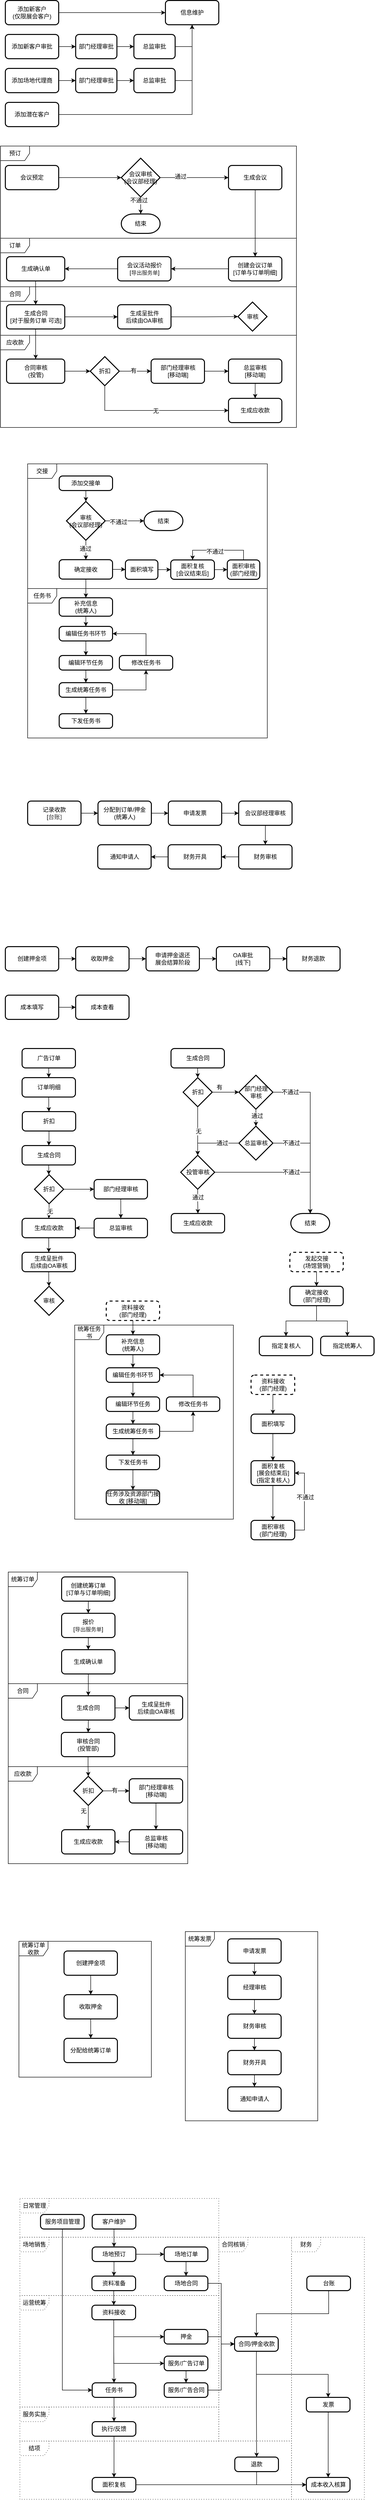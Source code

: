 <mxfile version="12.2.4" type="github" pages="2"><diagram id="nOVnHYVLfnTtghSCXkoL" name="workflow"><mxGraphModel grid="1" gridSize="10" guides="1" tooltips="1" connect="1" arrows="1" page="1" fold="1" pageScale="1" pageWidth="827" pageHeight="1169" math="0" shadow="0"><root><mxCell id="0"/><mxCell id="1" parent="0"/><mxCell id="fDKC_mrCQzqzodPXfNIW-68" value="&lt;div style=&quot;text-align: left&quot;&gt;合同核销&lt;/div&gt;" style="shape=umlFrame;whiteSpace=wrap;html=1;swimlaneFillColor=#ffffff;strokeWidth=1;perimeterSpacing=0;comic=0;dashed=1;dashPattern=1 4;" vertex="1" parent="1"><mxGeometry x="460" y="4630" width="150" height="420" as="geometry"/></mxCell><mxCell id="fDKC_mrCQzqzodPXfNIW-57" value="&lt;span style=&quot;text-align: left&quot;&gt;结项&lt;/span&gt;" style="shape=umlFrame;whiteSpace=wrap;html=1;swimlaneFillColor=#ffffff;strokeWidth=1;perimeterSpacing=0;comic=0;dashed=1;dashPattern=1 4;" vertex="1" parent="1"><mxGeometry x="50" y="5050" width="560" height="120" as="geometry"/></mxCell><mxCell id="fDKC_mrCQzqzodPXfNIW-26" value="&lt;span style=&quot;text-align: left&quot;&gt;日常管理&lt;/span&gt;" style="shape=umlFrame;whiteSpace=wrap;html=1;swimlaneFillColor=#ffffff;strokeWidth=1;perimeterSpacing=0;comic=0;dashed=1;dashPattern=1 4;" vertex="1" parent="1"><mxGeometry x="50" y="4550" width="410" height="80" as="geometry"/></mxCell><mxCell id="JYeG3qsyXqCDCxfLs3sx-31" value="&lt;span style=&quot;text-align: left&quot;&gt;合同&lt;/span&gt;" style="shape=umlFrame;whiteSpace=wrap;html=1;" parent="1" vertex="1"><mxGeometry x="26" y="3489" width="370" height="171" as="geometry"/></mxCell><mxCell id="JYeG3qsyXqCDCxfLs3sx-80" value="&lt;span style=&quot;text-align: left&quot;&gt;统筹发票&lt;/span&gt;" style="shape=umlFrame;whiteSpace=wrap;html=1;" parent="1" vertex="1"><mxGeometry x="391" y="4000" width="273" height="390" as="geometry"/></mxCell><mxCell id="JYeG3qsyXqCDCxfLs3sx-1" value="统筹任务书" style="shape=umlFrame;whiteSpace=wrap;html=1;" parent="1" vertex="1"><mxGeometry x="163" y="2750" width="327" height="400" as="geometry"/></mxCell><mxCell id="lJKKp2Xc-e3pwHV0NDqC-3" value="&lt;span style=&quot;text-align: left&quot;&gt;应收款&lt;/span&gt;" style="shape=umlFrame;whiteSpace=wrap;html=1;" parent="1" vertex="1"><mxGeometry x="10" y="710" width="610" height="190" as="geometry"/></mxCell><mxCell id="cR2LcQz3GqUn8rly_oHb-18" value="&lt;span style=&quot;text-align: left&quot;&gt;合同&lt;/span&gt;" style="shape=umlFrame;whiteSpace=wrap;html=1;" parent="1" vertex="1"><mxGeometry x="10" y="610" width="610" height="100" as="geometry"/></mxCell><mxCell id="cR2LcQz3GqUn8rly_oHb-20" value="&lt;span style=&quot;text-align: left&quot;&gt;订单&lt;/span&gt;" style="shape=umlFrame;whiteSpace=wrap;html=1;" parent="1" vertex="1"><mxGeometry x="10" y="510" width="610" height="100" as="geometry"/></mxCell><mxCell id="cR2LcQz3GqUn8rly_oHb-21" value="&lt;span style=&quot;text-align: left&quot;&gt;预订&lt;/span&gt;" style="shape=umlFrame;whiteSpace=wrap;html=1;" parent="1" vertex="1"><mxGeometry x="10" y="320" width="610" height="190" as="geometry"/></mxCell><mxCell id="cR2LcQz3GqUn8rly_oHb-17" value="交接" style="shape=umlFrame;whiteSpace=wrap;html=1;" parent="1" vertex="1"><mxGeometry x="66" y="975" width="494" height="257" as="geometry"/></mxCell><mxCell id="cR2LcQz3GqUn8rly_oHb-16" value="任务书" style="shape=umlFrame;whiteSpace=wrap;html=1;" parent="1" vertex="1"><mxGeometry x="66" y="1232" width="494" height="308" as="geometry"/></mxCell><mxCell id="HRz2PoRkEYH4tGcpNann-8" value="" style="edgeStyle=orthogonalEdgeStyle;rounded=0;orthogonalLoop=1;jettySize=auto;html=1;" parent="1" source="xsKcBIJL9TdfJJbMJNPw-3" target="HRz2PoRkEYH4tGcpNann-7" edge="1"><mxGeometry relative="1" as="geometry"/></mxCell><mxCell id="xsKcBIJL9TdfJJbMJNPw-3" value="添加新客户&lt;br&gt;(仅限展会客户)" style="rounded=1;whiteSpace=wrap;html=1;absoluteArcSize=1;arcSize=14;strokeWidth=2;" parent="1" vertex="1"><mxGeometry x="20" y="20" width="110" height="50" as="geometry"/></mxCell><mxCell id="HRz2PoRkEYH4tGcpNann-7" value="信息维护" style="rounded=1;whiteSpace=wrap;html=1;absoluteArcSize=1;arcSize=14;strokeWidth=2;" parent="1" vertex="1"><mxGeometry x="350" y="20" width="110" height="50" as="geometry"/></mxCell><mxCell id="HRz2PoRkEYH4tGcpNann-6" value="" style="edgeStyle=orthogonalEdgeStyle;rounded=0;orthogonalLoop=1;jettySize=auto;html=1;entryX=0.5;entryY=1;entryDx=0;entryDy=0;" parent="1" source="xsKcBIJL9TdfJJbMJNPw-5" target="HRz2PoRkEYH4tGcpNann-7" edge="1"><mxGeometry relative="1" as="geometry"><mxPoint x="210" y="115" as="targetPoint"/></mxGeometry></mxCell><mxCell id="xsKcBIJL9TdfJJbMJNPw-5" value="添加潜在客户" style="rounded=1;whiteSpace=wrap;html=1;absoluteArcSize=1;arcSize=14;strokeWidth=2;" parent="1" vertex="1"><mxGeometry x="20" y="230" width="110" height="50" as="geometry"/></mxCell><mxCell id="HRz2PoRkEYH4tGcpNann-4" value="" style="edgeStyle=orthogonalEdgeStyle;rounded=0;orthogonalLoop=1;jettySize=auto;html=1;" parent="1" source="xsKcBIJL9TdfJJbMJNPw-6" target="HRz2PoRkEYH4tGcpNann-3" edge="1"><mxGeometry relative="1" as="geometry"/></mxCell><mxCell id="xsKcBIJL9TdfJJbMJNPw-6" value="添加场地代理商" style="rounded=1;whiteSpace=wrap;html=1;absoluteArcSize=1;arcSize=14;strokeWidth=2;" parent="1" vertex="1"><mxGeometry x="20" y="160" width="110" height="50" as="geometry"/></mxCell><mxCell id="HRz2PoRkEYH4tGcpNann-2" value="" style="edgeStyle=orthogonalEdgeStyle;rounded=0;orthogonalLoop=1;jettySize=auto;html=1;" parent="1" source="xsKcBIJL9TdfJJbMJNPw-7" target="HRz2PoRkEYH4tGcpNann-1" edge="1"><mxGeometry relative="1" as="geometry"/></mxCell><mxCell id="xsKcBIJL9TdfJJbMJNPw-7" value="添加新客户审批" style="rounded=1;whiteSpace=wrap;html=1;absoluteArcSize=1;arcSize=14;strokeWidth=2;" parent="1" vertex="1"><mxGeometry x="20" y="90" width="110" height="50" as="geometry"/></mxCell><mxCell id="1GK1dYbskWrwd4Qc2to5-2" value="" style="edgeStyle=orthogonalEdgeStyle;rounded=0;orthogonalLoop=1;jettySize=auto;html=1;" parent="1" source="HRz2PoRkEYH4tGcpNann-1" target="1GK1dYbskWrwd4Qc2to5-1" edge="1"><mxGeometry relative="1" as="geometry"/></mxCell><mxCell id="HRz2PoRkEYH4tGcpNann-1" value="部门经理审批" style="rounded=1;whiteSpace=wrap;html=1;absoluteArcSize=1;arcSize=14;strokeWidth=2;" parent="1" vertex="1"><mxGeometry x="165" y="90" width="85" height="50" as="geometry"/></mxCell><mxCell id="1GK1dYbskWrwd4Qc2to5-3" style="edgeStyle=orthogonalEdgeStyle;rounded=0;orthogonalLoop=1;jettySize=auto;html=1;entryX=0.5;entryY=1;entryDx=0;entryDy=0;exitX=1;exitY=0.5;exitDx=0;exitDy=0;" parent="1" source="1GK1dYbskWrwd4Qc2to5-1" target="HRz2PoRkEYH4tGcpNann-7" edge="1"><mxGeometry relative="1" as="geometry"/></mxCell><mxCell id="1GK1dYbskWrwd4Qc2to5-1" value="总监审批" style="rounded=1;whiteSpace=wrap;html=1;absoluteArcSize=1;arcSize=14;strokeWidth=2;" parent="1" vertex="1"><mxGeometry x="285" y="90" width="85" height="50" as="geometry"/></mxCell><mxCell id="1GK1dYbskWrwd4Qc2to5-5" value="" style="edgeStyle=orthogonalEdgeStyle;rounded=0;orthogonalLoop=1;jettySize=auto;html=1;" parent="1" source="HRz2PoRkEYH4tGcpNann-3" target="1GK1dYbskWrwd4Qc2to5-4" edge="1"><mxGeometry relative="1" as="geometry"/></mxCell><mxCell id="HRz2PoRkEYH4tGcpNann-3" value="部门经理审批" style="rounded=1;whiteSpace=wrap;html=1;absoluteArcSize=1;arcSize=14;strokeWidth=2;" parent="1" vertex="1"><mxGeometry x="165" y="160" width="85" height="50" as="geometry"/></mxCell><mxCell id="HRz2PoRkEYH4tGcpNann-16" value="" style="edgeStyle=orthogonalEdgeStyle;rounded=0;orthogonalLoop=1;jettySize=auto;html=1;entryX=0;entryY=0.5;entryDx=0;entryDy=0;entryPerimeter=0;" parent="1" source="HRz2PoRkEYH4tGcpNann-14" target="HRz2PoRkEYH4tGcpNann-17" edge="1"><mxGeometry relative="1" as="geometry"/></mxCell><mxCell id="HRz2PoRkEYH4tGcpNann-14" value="会议预定" style="rounded=1;whiteSpace=wrap;html=1;absoluteArcSize=1;arcSize=14;strokeWidth=2;" parent="1" vertex="1"><mxGeometry x="20" y="360" width="110" height="50" as="geometry"/></mxCell><mxCell id="HRz2PoRkEYH4tGcpNann-26" value="" style="edgeStyle=orthogonalEdgeStyle;rounded=0;orthogonalLoop=1;jettySize=auto;html=1;" parent="1" source="HRz2PoRkEYH4tGcpNann-15" target="HRz2PoRkEYH4tGcpNann-25" edge="1"><mxGeometry relative="1" as="geometry"/></mxCell><mxCell id="HRz2PoRkEYH4tGcpNann-15" value="生成会议" style="rounded=1;whiteSpace=wrap;html=1;absoluteArcSize=1;arcSize=14;strokeWidth=2;" parent="1" vertex="1"><mxGeometry x="480" y="360" width="110" height="50" as="geometry"/></mxCell><mxCell id="HRz2PoRkEYH4tGcpNann-28" value="" style="edgeStyle=orthogonalEdgeStyle;rounded=0;orthogonalLoop=1;jettySize=auto;html=1;" parent="1" source="HRz2PoRkEYH4tGcpNann-25" target="HRz2PoRkEYH4tGcpNann-27" edge="1"><mxGeometry relative="1" as="geometry"/></mxCell><mxCell id="HRz2PoRkEYH4tGcpNann-25" value="创建会议订单&lt;br&gt;[订单与订单明细]" style="rounded=1;whiteSpace=wrap;html=1;absoluteArcSize=1;arcSize=14;strokeWidth=2;" parent="1" vertex="1"><mxGeometry x="480" y="548" width="110" height="50" as="geometry"/></mxCell><mxCell id="66m_WzZL2VT5cYLAuH38-2" value="" style="edgeStyle=orthogonalEdgeStyle;rounded=0;orthogonalLoop=1;jettySize=auto;html=1;exitX=0.5;exitY=1;exitDx=0;exitDy=0;" parent="1" source="vTl3rYahpf05SktDYiKL-3" target="66m_WzZL2VT5cYLAuH38-1" edge="1"><mxGeometry relative="1" as="geometry"/></mxCell><mxCell id="vTl3rYahpf05SktDYiKL-4" value="" style="edgeStyle=orthogonalEdgeStyle;rounded=0;orthogonalLoop=1;jettySize=auto;html=1;" parent="1" source="HRz2PoRkEYH4tGcpNann-27" target="vTl3rYahpf05SktDYiKL-3" edge="1"><mxGeometry relative="1" as="geometry"/></mxCell><mxCell id="HRz2PoRkEYH4tGcpNann-27" value="会议活动报价&lt;br&gt;[&lt;span style=&quot;color: rgb(34 , 34 , 34) ; font-family: &amp;#34;menlo&amp;#34; , monospace ; font-size: 11px ; text-align: left ; white-space: pre-wrap ; background-color: rgb(255 , 255 , 255)&quot;&gt;导出服务单&lt;/span&gt;]" style="rounded=1;whiteSpace=wrap;html=1;absoluteArcSize=1;arcSize=14;strokeWidth=2;" parent="1" vertex="1"><mxGeometry x="251.5" y="548" width="110" height="50" as="geometry"/></mxCell><mxCell id="lJKKp2Xc-e3pwHV0NDqC-2" style="edgeStyle=orthogonalEdgeStyle;rounded=0;orthogonalLoop=1;jettySize=auto;html=1;entryX=0;entryY=0.5;entryDx=0;entryDy=0;exitX=1;exitY=0.5;exitDx=0;exitDy=0;" parent="1" source="f0bIZb7OotYypNHFU58C-20" target="1GK1dYbskWrwd4Qc2to5-11" edge="1"><mxGeometry relative="1" as="geometry"/></mxCell><mxCell id="vTl3rYahpf05SktDYiKL-3" value="生成确认单" style="rounded=1;whiteSpace=wrap;html=1;absoluteArcSize=1;arcSize=14;strokeWidth=2;" parent="1" vertex="1"><mxGeometry x="22.5" y="548" width="120" height="50" as="geometry"/></mxCell><mxCell id="1GK1dYbskWrwd4Qc2to5-8" value="" style="edgeStyle=orthogonalEdgeStyle;rounded=0;orthogonalLoop=1;jettySize=auto;html=1;" parent="1" source="66m_WzZL2VT5cYLAuH38-1" target="vTl3rYahpf05SktDYiKL-7" edge="1"><mxGeometry relative="1" as="geometry"><mxPoint x="725" y="680" as="sourcePoint"/></mxGeometry></mxCell><mxCell id="f0bIZb7OotYypNHFU58C-21" value="" style="edgeStyle=orthogonalEdgeStyle;rounded=0;orthogonalLoop=1;jettySize=auto;html=1;" parent="1" source="66m_WzZL2VT5cYLAuH38-1" target="f0bIZb7OotYypNHFU58C-20" edge="1"><mxGeometry relative="1" as="geometry"/></mxCell><mxCell id="66m_WzZL2VT5cYLAuH38-1" value="生成合同&lt;br&gt;[对于服务订单 可选]" style="rounded=1;whiteSpace=wrap;html=1;absoluteArcSize=1;arcSize=14;strokeWidth=2;" parent="1" vertex="1"><mxGeometry x="22.5" y="647" width="120" height="50" as="geometry"/></mxCell><mxCell id="f0bIZb7OotYypNHFU58C-20" value="合同审核&lt;br&gt;(投管)" style="rounded=1;whiteSpace=wrap;html=1;absoluteArcSize=1;arcSize=14;strokeWidth=2;" parent="1" vertex="1"><mxGeometry x="22.5" y="759" width="120" height="50" as="geometry"/></mxCell><mxCell id="1GK1dYbskWrwd4Qc2to5-10" value="" style="edgeStyle=orthogonalEdgeStyle;rounded=0;orthogonalLoop=1;jettySize=auto;html=1;entryX=0;entryY=0.5;entryDx=0;entryDy=0;exitX=0.5;exitY=1;exitDx=0;exitDy=0;" parent="1" source="1GK1dYbskWrwd4Qc2to5-11" target="1GK1dYbskWrwd4Qc2to5-9" edge="1"><mxGeometry relative="1" as="geometry"/></mxCell><mxCell id="cR2LcQz3GqUn8rly_oHb-2" value="无" style="text;html=1;resizable=0;points=[];align=center;verticalAlign=middle;labelBackgroundColor=#ffffff;" parent="1GK1dYbskWrwd4Qc2to5-10" vertex="1" connectable="0"><mxGeometry x="0.021" y="-1" relative="1" as="geometry"><mxPoint as="offset"/></mxGeometry></mxCell><mxCell id="1GK1dYbskWrwd4Qc2to5-9" value="生成应收款" style="rounded=1;whiteSpace=wrap;html=1;absoluteArcSize=1;arcSize=14;strokeWidth=2;" parent="1" vertex="1"><mxGeometry x="480" y="840" width="110" height="50" as="geometry"/></mxCell><mxCell id="vTl3rYahpf05SktDYiKL-18" value="" style="edgeStyle=orthogonalEdgeStyle;rounded=0;orthogonalLoop=1;jettySize=auto;html=1;" parent="1" source="vTl3rYahpf05SktDYiKL-7" target="vTl3rYahpf05SktDYiKL-17" edge="1"><mxGeometry relative="1" as="geometry"/></mxCell><mxCell id="vTl3rYahpf05SktDYiKL-7" value="生成呈批件&lt;br&gt;后续由OA审核" style="rounded=1;whiteSpace=wrap;html=1;absoluteArcSize=1;arcSize=14;strokeWidth=2;" parent="1" vertex="1"><mxGeometry x="251.5" y="647" width="110" height="50" as="geometry"/></mxCell><mxCell id="HRz2PoRkEYH4tGcpNann-21" style="edgeStyle=orthogonalEdgeStyle;rounded=0;orthogonalLoop=1;jettySize=auto;html=1;entryX=0.5;entryY=0;entryDx=0;entryDy=0;entryPerimeter=0;" parent="1" source="HRz2PoRkEYH4tGcpNann-17" target="HRz2PoRkEYH4tGcpNann-18" edge="1"><mxGeometry relative="1" as="geometry"/></mxCell><mxCell id="HRz2PoRkEYH4tGcpNann-22" value="不通过" style="text;html=1;resizable=0;points=[];align=center;verticalAlign=middle;labelBackgroundColor=#ffffff;" parent="HRz2PoRkEYH4tGcpNann-21" vertex="1" connectable="0"><mxGeometry x="0.318" y="-3" relative="1" as="geometry"><mxPoint x="-1" y="-13" as="offset"/></mxGeometry></mxCell><mxCell id="HRz2PoRkEYH4tGcpNann-23" style="edgeStyle=orthogonalEdgeStyle;rounded=0;orthogonalLoop=1;jettySize=auto;html=1;entryX=0;entryY=0.5;entryDx=0;entryDy=0;" parent="1" source="HRz2PoRkEYH4tGcpNann-17" target="HRz2PoRkEYH4tGcpNann-15" edge="1"><mxGeometry relative="1" as="geometry"/></mxCell><mxCell id="HRz2PoRkEYH4tGcpNann-24" value="通过" style="text;html=1;resizable=0;points=[];align=center;verticalAlign=middle;labelBackgroundColor=#ffffff;" parent="HRz2PoRkEYH4tGcpNann-23" vertex="1" connectable="0"><mxGeometry x="-0.413" y="2" relative="1" as="geometry"><mxPoint as="offset"/></mxGeometry></mxCell><mxCell id="HRz2PoRkEYH4tGcpNann-17" value="&lt;span style=&quot;white-space: normal&quot;&gt;会议审核&lt;/span&gt;&lt;br style=&quot;white-space: normal&quot;&gt;&lt;span style=&quot;white-space: normal&quot;&gt;(会议部经理)&lt;/span&gt;" style="strokeWidth=2;html=1;shape=mxgraph.flowchart.decision;whiteSpace=wrap;" parent="1" vertex="1"><mxGeometry x="259" y="345" width="80" height="80" as="geometry"/></mxCell><mxCell id="HRz2PoRkEYH4tGcpNann-18" value="结束" style="strokeWidth=2;html=1;shape=mxgraph.flowchart.terminator;whiteSpace=wrap;" parent="1" vertex="1"><mxGeometry x="259" y="460" width="80" height="40" as="geometry"/></mxCell><mxCell id="vTl3rYahpf05SktDYiKL-10" value="" style="edgeStyle=orthogonalEdgeStyle;rounded=0;orthogonalLoop=1;jettySize=auto;html=1;exitX=0.5;exitY=1;exitDx=0;exitDy=0;exitPerimeter=0;" parent="1" source="vTl3rYahpf05SktDYiKL-11" target="vTl3rYahpf05SktDYiKL-9" edge="1"><mxGeometry relative="1" as="geometry"/></mxCell><mxCell id="vTl3rYahpf05SktDYiKL-16" value="通过" style="text;html=1;resizable=0;points=[];align=center;verticalAlign=middle;labelBackgroundColor=#ffffff;" parent="vTl3rYahpf05SktDYiKL-10" vertex="1" connectable="0"><mxGeometry x="-0.143" y="-1" relative="1" as="geometry"><mxPoint as="offset"/></mxGeometry></mxCell><mxCell id="vTl3rYahpf05SktDYiKL-12" style="edgeStyle=orthogonalEdgeStyle;rounded=0;orthogonalLoop=1;jettySize=auto;html=1;entryX=0.5;entryY=0;entryDx=0;entryDy=0;entryPerimeter=0;" parent="1" source="vTl3rYahpf05SktDYiKL-2" target="vTl3rYahpf05SktDYiKL-11" edge="1"><mxGeometry relative="1" as="geometry"/></mxCell><mxCell id="vTl3rYahpf05SktDYiKL-2" value="添加交接单" style="rounded=1;whiteSpace=wrap;html=1;absoluteArcSize=1;arcSize=14;strokeWidth=2;" parent="1" vertex="1"><mxGeometry x="131" y="1000" width="110" height="30" as="geometry"/></mxCell><mxCell id="vTl3rYahpf05SktDYiKL-20" value="" style="edgeStyle=orthogonalEdgeStyle;rounded=0;orthogonalLoop=1;jettySize=auto;html=1;exitX=0.5;exitY=1;exitDx=0;exitDy=0;" parent="1" source="vTl3rYahpf05SktDYiKL-9" target="vTl3rYahpf05SktDYiKL-19" edge="1"><mxGeometry relative="1" as="geometry"/></mxCell><mxCell id="1GK1dYbskWrwd4Qc2to5-14" value="" style="edgeStyle=orthogonalEdgeStyle;rounded=0;orthogonalLoop=1;jettySize=auto;html=1;" parent="1" source="vTl3rYahpf05SktDYiKL-9" target="1GK1dYbskWrwd4Qc2to5-13" edge="1"><mxGeometry relative="1" as="geometry"/></mxCell><mxCell id="vTl3rYahpf05SktDYiKL-9" value="确定接收&lt;font color=&quot;#ff3333&quot;&gt;&lt;br&gt;&lt;/font&gt;" style="rounded=1;whiteSpace=wrap;html=1;absoluteArcSize=1;arcSize=14;strokeWidth=2;" parent="1" vertex="1"><mxGeometry x="131" y="1172.5" width="110" height="40" as="geometry"/></mxCell><mxCell id="vTl3rYahpf05SktDYiKL-22" value="" style="edgeStyle=orthogonalEdgeStyle;rounded=0;orthogonalLoop=1;jettySize=auto;html=1;" parent="1" source="vTl3rYahpf05SktDYiKL-19" target="vTl3rYahpf05SktDYiKL-21" edge="1"><mxGeometry relative="1" as="geometry"/></mxCell><mxCell id="vTl3rYahpf05SktDYiKL-19" value="补充信息&lt;br&gt;(统筹人)" style="rounded=1;whiteSpace=wrap;html=1;absoluteArcSize=1;arcSize=14;strokeWidth=2;" parent="1" vertex="1"><mxGeometry x="131" y="1251" width="110" height="38" as="geometry"/></mxCell><mxCell id="vTl3rYahpf05SktDYiKL-24" value="" style="edgeStyle=orthogonalEdgeStyle;rounded=0;orthogonalLoop=1;jettySize=auto;html=1;" parent="1" source="vTl3rYahpf05SktDYiKL-21" target="vTl3rYahpf05SktDYiKL-23" edge="1"><mxGeometry relative="1" as="geometry"/></mxCell><mxCell id="vTl3rYahpf05SktDYiKL-21" value="编辑任务书环节" style="rounded=1;whiteSpace=wrap;html=1;absoluteArcSize=1;arcSize=14;strokeWidth=2;" parent="1" vertex="1"><mxGeometry x="131" y="1310" width="110" height="30" as="geometry"/></mxCell><mxCell id="vTl3rYahpf05SktDYiKL-26" value="" style="edgeStyle=orthogonalEdgeStyle;rounded=0;orthogonalLoop=1;jettySize=auto;html=1;" parent="1" source="vTl3rYahpf05SktDYiKL-23" target="vTl3rYahpf05SktDYiKL-25" edge="1"><mxGeometry relative="1" as="geometry"/></mxCell><mxCell id="vTl3rYahpf05SktDYiKL-23" value="编辑环节任务" style="rounded=1;whiteSpace=wrap;html=1;absoluteArcSize=1;arcSize=14;strokeWidth=2;" parent="1" vertex="1"><mxGeometry x="131" y="1370" width="110" height="30" as="geometry"/></mxCell><mxCell id="vTl3rYahpf05SktDYiKL-28" value="" style="edgeStyle=orthogonalEdgeStyle;rounded=0;orthogonalLoop=1;jettySize=auto;html=1;entryX=0.5;entryY=1;entryDx=0;entryDy=0;" parent="1" source="vTl3rYahpf05SktDYiKL-25" target="vTl3rYahpf05SktDYiKL-27" edge="1"><mxGeometry relative="1" as="geometry"><mxPoint x="550.5" y="1522.5" as="targetPoint"/></mxGeometry></mxCell><mxCell id="vTl3rYahpf05SktDYiKL-31" value="" style="edgeStyle=orthogonalEdgeStyle;rounded=0;orthogonalLoop=1;jettySize=auto;html=1;" parent="1" source="vTl3rYahpf05SktDYiKL-25" target="vTl3rYahpf05SktDYiKL-30" edge="1"><mxGeometry relative="1" as="geometry"/></mxCell><mxCell id="vTl3rYahpf05SktDYiKL-25" value="生成统筹任务书" style="rounded=1;whiteSpace=wrap;html=1;absoluteArcSize=1;arcSize=14;strokeWidth=2;" parent="1" vertex="1"><mxGeometry x="131" y="1426" width="110" height="30" as="geometry"/></mxCell><mxCell id="vTl3rYahpf05SktDYiKL-30" value="下发任务书" style="rounded=1;whiteSpace=wrap;html=1;absoluteArcSize=1;arcSize=14;strokeWidth=2;" parent="1" vertex="1"><mxGeometry x="131" y="1490" width="110" height="30" as="geometry"/></mxCell><mxCell id="vTl3rYahpf05SktDYiKL-29" style="edgeStyle=orthogonalEdgeStyle;rounded=0;orthogonalLoop=1;jettySize=auto;html=1;entryX=1;entryY=0.5;entryDx=0;entryDy=0;exitX=0.5;exitY=0;exitDx=0;exitDy=0;" parent="1" source="vTl3rYahpf05SktDYiKL-27" target="vTl3rYahpf05SktDYiKL-21" edge="1"><mxGeometry relative="1" as="geometry"><mxPoint x="550.5" y="1472.5" as="sourcePoint"/></mxGeometry></mxCell><mxCell id="vTl3rYahpf05SktDYiKL-27" value="修改任务书" style="rounded=1;whiteSpace=wrap;html=1;absoluteArcSize=1;arcSize=14;strokeWidth=2;" parent="1" vertex="1"><mxGeometry x="255" y="1370" width="110" height="30" as="geometry"/></mxCell><mxCell id="vTl3rYahpf05SktDYiKL-14" value="" style="edgeStyle=orthogonalEdgeStyle;rounded=0;orthogonalLoop=1;jettySize=auto;html=1;" parent="1" source="vTl3rYahpf05SktDYiKL-11" target="vTl3rYahpf05SktDYiKL-13" edge="1"><mxGeometry relative="1" as="geometry"/></mxCell><mxCell id="vTl3rYahpf05SktDYiKL-15" value="不通过" style="text;html=1;resizable=0;points=[];align=center;verticalAlign=middle;labelBackgroundColor=#ffffff;" parent="vTl3rYahpf05SktDYiKL-14" vertex="1" connectable="0"><mxGeometry x="-0.333" y="-2" relative="1" as="geometry"><mxPoint as="offset"/></mxGeometry></mxCell><mxCell id="vTl3rYahpf05SktDYiKL-11" value="审核&lt;br&gt;(会议部经理)" style="strokeWidth=2;html=1;shape=mxgraph.flowchart.decision;whiteSpace=wrap;" parent="1" vertex="1"><mxGeometry x="146" y="1052.5" width="80" height="80" as="geometry"/></mxCell><mxCell id="vTl3rYahpf05SktDYiKL-13" value="结束" style="strokeWidth=2;html=1;shape=mxgraph.flowchart.terminator;whiteSpace=wrap;" parent="1" vertex="1"><mxGeometry x="306" y="1072.5" width="80" height="40" as="geometry"/></mxCell><mxCell id="vTl3rYahpf05SktDYiKL-17" value="审核" style="strokeWidth=2;html=1;shape=mxgraph.flowchart.decision;whiteSpace=wrap;" parent="1" vertex="1"><mxGeometry x="499.5" y="641.5" width="60" height="60" as="geometry"/></mxCell><mxCell id="RowIyY2JH-zbAzHXyuU2-3" value="" style="edgeStyle=orthogonalEdgeStyle;rounded=0;orthogonalLoop=1;jettySize=auto;html=1;" parent="1" source="RowIyY2JH-zbAzHXyuU2-1" target="RowIyY2JH-zbAzHXyuU2-2" edge="1"><mxGeometry relative="1" as="geometry"/></mxCell><mxCell id="RowIyY2JH-zbAzHXyuU2-1" value="&lt;font style=&quot;font-size: 12px&quot;&gt;记录收款&lt;br&gt;[&lt;span style=&quot;background-color: rgb(255 , 255 , 255) ; color: rgb(51 , 51 , 51) ; font-family: &amp;#34;open sans&amp;#34; , &amp;#34;helvetica neue&amp;#34; , &amp;#34;helvetica&amp;#34; , &amp;#34;arial&amp;#34; , sans-serif&quot;&gt;台账]&lt;/span&gt;&lt;/font&gt;" style="rounded=1;whiteSpace=wrap;html=1;absoluteArcSize=1;arcSize=14;strokeWidth=2;" parent="1" vertex="1"><mxGeometry x="66" y="1670" width="110" height="50" as="geometry"/></mxCell><mxCell id="RowIyY2JH-zbAzHXyuU2-5" value="" style="edgeStyle=orthogonalEdgeStyle;rounded=0;orthogonalLoop=1;jettySize=auto;html=1;" parent="1" source="RowIyY2JH-zbAzHXyuU2-2" target="RowIyY2JH-zbAzHXyuU2-4" edge="1"><mxGeometry relative="1" as="geometry"/></mxCell><mxCell id="RowIyY2JH-zbAzHXyuU2-2" value="分配到订单/押金&lt;br&gt;(统筹人)" style="rounded=1;whiteSpace=wrap;html=1;absoluteArcSize=1;arcSize=14;strokeWidth=2;" parent="1" vertex="1"><mxGeometry x="211" y="1670" width="110" height="50" as="geometry"/></mxCell><mxCell id="65W5B30vKUnOdSShUMzC-2" value="" style="edgeStyle=orthogonalEdgeStyle;rounded=0;orthogonalLoop=1;jettySize=auto;html=1;" parent="1" source="RowIyY2JH-zbAzHXyuU2-4" target="65W5B30vKUnOdSShUMzC-1" edge="1"><mxGeometry relative="1" as="geometry"/></mxCell><mxCell id="RowIyY2JH-zbAzHXyuU2-4" value="申请发票" style="rounded=1;whiteSpace=wrap;html=1;absoluteArcSize=1;arcSize=14;strokeWidth=2;" parent="1" vertex="1"><mxGeometry x="356" y="1670" width="110" height="50" as="geometry"/></mxCell><mxCell id="65W5B30vKUnOdSShUMzC-4" value="" style="edgeStyle=orthogonalEdgeStyle;rounded=0;orthogonalLoop=1;jettySize=auto;html=1;" parent="1" source="65W5B30vKUnOdSShUMzC-1" target="65W5B30vKUnOdSShUMzC-3" edge="1"><mxGeometry relative="1" as="geometry"/></mxCell><mxCell id="65W5B30vKUnOdSShUMzC-1" value="会议部经理审核" style="rounded=1;whiteSpace=wrap;html=1;absoluteArcSize=1;arcSize=14;strokeWidth=2;" parent="1" vertex="1"><mxGeometry x="501" y="1670" width="110" height="50" as="geometry"/></mxCell><mxCell id="65W5B30vKUnOdSShUMzC-6" value="" style="edgeStyle=orthogonalEdgeStyle;rounded=0;orthogonalLoop=1;jettySize=auto;html=1;" parent="1" source="65W5B30vKUnOdSShUMzC-3" target="65W5B30vKUnOdSShUMzC-7" edge="1"><mxGeometry relative="1" as="geometry"><mxPoint x="466" y="1785.167" as="targetPoint"/></mxGeometry></mxCell><mxCell id="65W5B30vKUnOdSShUMzC-3" value="财务审核" style="rounded=1;whiteSpace=wrap;html=1;absoluteArcSize=1;arcSize=14;strokeWidth=2;" parent="1" vertex="1"><mxGeometry x="501" y="1760" width="110" height="50" as="geometry"/></mxCell><mxCell id="65W5B30vKUnOdSShUMzC-10" value="" style="edgeStyle=orthogonalEdgeStyle;rounded=0;orthogonalLoop=1;jettySize=auto;html=1;" parent="1" source="65W5B30vKUnOdSShUMzC-7" target="65W5B30vKUnOdSShUMzC-9" edge="1"><mxGeometry relative="1" as="geometry"/></mxCell><mxCell id="65W5B30vKUnOdSShUMzC-7" value="财务开具" style="rounded=1;whiteSpace=wrap;html=1;absoluteArcSize=1;arcSize=14;strokeWidth=2;" parent="1" vertex="1"><mxGeometry x="355.5" y="1760" width="110" height="50" as="geometry"/></mxCell><mxCell id="65W5B30vKUnOdSShUMzC-9" value="通知申请人" style="rounded=1;whiteSpace=wrap;html=1;absoluteArcSize=1;arcSize=14;strokeWidth=2;" parent="1" vertex="1"><mxGeometry x="210.5" y="1760" width="110" height="50" as="geometry"/></mxCell><mxCell id="65W5B30vKUnOdSShUMzC-13" value="" style="edgeStyle=orthogonalEdgeStyle;rounded=0;orthogonalLoop=1;jettySize=auto;html=1;" parent="1" source="65W5B30vKUnOdSShUMzC-11" target="65W5B30vKUnOdSShUMzC-12" edge="1"><mxGeometry relative="1" as="geometry"/></mxCell><mxCell id="65W5B30vKUnOdSShUMzC-11" value="创建押金项" style="rounded=1;whiteSpace=wrap;html=1;absoluteArcSize=1;arcSize=14;strokeWidth=2;" parent="1" vertex="1"><mxGeometry x="20" y="1970" width="110" height="50" as="geometry"/></mxCell><mxCell id="65W5B30vKUnOdSShUMzC-15" value="" style="edgeStyle=orthogonalEdgeStyle;rounded=0;orthogonalLoop=1;jettySize=auto;html=1;" parent="1" source="65W5B30vKUnOdSShUMzC-12" target="65W5B30vKUnOdSShUMzC-14" edge="1"><mxGeometry relative="1" as="geometry"/></mxCell><mxCell id="65W5B30vKUnOdSShUMzC-12" value="收取押金" style="rounded=1;whiteSpace=wrap;html=1;absoluteArcSize=1;arcSize=14;strokeWidth=2;" parent="1" vertex="1"><mxGeometry x="165" y="1970" width="110" height="50" as="geometry"/></mxCell><mxCell id="65W5B30vKUnOdSShUMzC-17" value="" style="edgeStyle=orthogonalEdgeStyle;rounded=0;orthogonalLoop=1;jettySize=auto;html=1;" parent="1" source="65W5B30vKUnOdSShUMzC-14" target="65W5B30vKUnOdSShUMzC-16" edge="1"><mxGeometry relative="1" as="geometry"/></mxCell><mxCell id="65W5B30vKUnOdSShUMzC-14" value="申请押金退还&lt;br&gt;展会结算阶段" style="rounded=1;whiteSpace=wrap;html=1;absoluteArcSize=1;arcSize=14;strokeWidth=2;" parent="1" vertex="1"><mxGeometry x="310" y="1970" width="110" height="50" as="geometry"/></mxCell><mxCell id="65W5B30vKUnOdSShUMzC-19" value="" style="edgeStyle=orthogonalEdgeStyle;rounded=0;orthogonalLoop=1;jettySize=auto;html=1;" parent="1" source="65W5B30vKUnOdSShUMzC-16" target="65W5B30vKUnOdSShUMzC-18" edge="1"><mxGeometry relative="1" as="geometry"/></mxCell><mxCell id="65W5B30vKUnOdSShUMzC-16" value="OA审批&lt;br&gt;[线下]" style="rounded=1;whiteSpace=wrap;html=1;absoluteArcSize=1;arcSize=14;strokeWidth=2;" parent="1" vertex="1"><mxGeometry x="455" y="1970" width="110" height="50" as="geometry"/></mxCell><mxCell id="65W5B30vKUnOdSShUMzC-18" value="财务退款" style="rounded=1;whiteSpace=wrap;html=1;absoluteArcSize=1;arcSize=14;strokeWidth=2;" parent="1" vertex="1"><mxGeometry x="600" y="1970" width="110" height="50" as="geometry"/></mxCell><mxCell id="65W5B30vKUnOdSShUMzC-29" value="" style="edgeStyle=orthogonalEdgeStyle;rounded=0;orthogonalLoop=1;jettySize=auto;html=1;" parent="1" source="65W5B30vKUnOdSShUMzC-30" target="65W5B30vKUnOdSShUMzC-32" edge="1"><mxGeometry relative="1" as="geometry"/></mxCell><mxCell id="65W5B30vKUnOdSShUMzC-30" value="成本填写" style="rounded=1;whiteSpace=wrap;html=1;absoluteArcSize=1;arcSize=14;strokeWidth=2;" parent="1" vertex="1"><mxGeometry x="20" y="2070" width="110" height="50" as="geometry"/></mxCell><mxCell id="65W5B30vKUnOdSShUMzC-32" value="成本查看" style="rounded=1;whiteSpace=wrap;html=1;absoluteArcSize=1;arcSize=14;strokeWidth=2;" parent="1" vertex="1"><mxGeometry x="165" y="2070" width="110" height="50" as="geometry"/></mxCell><mxCell id="1AXym2CWpJ9kQUsg_Qq1-2" value="" style="edgeStyle=orthogonalEdgeStyle;rounded=0;orthogonalLoop=1;jettySize=auto;html=1;" parent="1" source="1AXym2CWpJ9kQUsg_Qq1-3" target="1AXym2CWpJ9kQUsg_Qq1-5" edge="1"><mxGeometry relative="1" as="geometry"/></mxCell><mxCell id="1AXym2CWpJ9kQUsg_Qq1-3" value="广告订单" style="rounded=1;whiteSpace=wrap;html=1;absoluteArcSize=1;arcSize=14;strokeWidth=2;" parent="1" vertex="1"><mxGeometry x="54.5" y="2180" width="110" height="40" as="geometry"/></mxCell><mxCell id="1AXym2CWpJ9kQUsg_Qq1-4" value="" style="edgeStyle=orthogonalEdgeStyle;rounded=0;orthogonalLoop=1;jettySize=auto;html=1;" parent="1" source="1AXym2CWpJ9kQUsg_Qq1-5" target="1AXym2CWpJ9kQUsg_Qq1-7" edge="1"><mxGeometry relative="1" as="geometry"/></mxCell><mxCell id="1AXym2CWpJ9kQUsg_Qq1-5" value="订单明细" style="rounded=1;whiteSpace=wrap;html=1;absoluteArcSize=1;arcSize=14;strokeWidth=2;" parent="1" vertex="1"><mxGeometry x="54.5" y="2240" width="110" height="40" as="geometry"/></mxCell><mxCell id="1AXym2CWpJ9kQUsg_Qq1-6" value="" style="edgeStyle=orthogonalEdgeStyle;rounded=0;orthogonalLoop=1;jettySize=auto;html=1;" parent="1" source="1AXym2CWpJ9kQUsg_Qq1-7" target="tktSpScgzh4ptEdSaNwR-4" edge="1"><mxGeometry relative="1" as="geometry"><mxPoint x="352" y="2275" as="targetPoint"/></mxGeometry></mxCell><mxCell id="1AXym2CWpJ9kQUsg_Qq1-7" value="折扣" style="rounded=1;whiteSpace=wrap;html=1;absoluteArcSize=1;arcSize=14;strokeWidth=2;" parent="1" vertex="1"><mxGeometry x="55.0" y="2310" width="110" height="40" as="geometry"/></mxCell><mxCell id="1GK1dYbskWrwd4Qc2to5-6" style="edgeStyle=orthogonalEdgeStyle;rounded=0;orthogonalLoop=1;jettySize=auto;html=1;entryX=0.5;entryY=1;entryDx=0;entryDy=0;exitX=1;exitY=0.5;exitDx=0;exitDy=0;" parent="1" source="1GK1dYbskWrwd4Qc2to5-4" target="HRz2PoRkEYH4tGcpNann-7" edge="1"><mxGeometry relative="1" as="geometry"/></mxCell><mxCell id="1GK1dYbskWrwd4Qc2to5-4" value="总监审批" style="rounded=1;whiteSpace=wrap;html=1;absoluteArcSize=1;arcSize=14;strokeWidth=2;" parent="1" vertex="1"><mxGeometry x="285" y="160" width="85" height="50" as="geometry"/></mxCell><mxCell id="cR2LcQz3GqUn8rly_oHb-6" value="" style="edgeStyle=orthogonalEdgeStyle;rounded=0;orthogonalLoop=1;jettySize=auto;html=1;entryX=0;entryY=0.5;entryDx=0;entryDy=0;" parent="1" source="1GK1dYbskWrwd4Qc2to5-11" target="cR2LcQz3GqUn8rly_oHb-7" edge="1"><mxGeometry relative="1" as="geometry"><mxPoint x="600" y="789" as="targetPoint"/></mxGeometry></mxCell><mxCell id="cR2LcQz3GqUn8rly_oHb-9" value="有" style="text;html=1;resizable=0;points=[];align=center;verticalAlign=middle;labelBackgroundColor=#ffffff;" parent="cR2LcQz3GqUn8rly_oHb-6" vertex="1" connectable="0"><mxGeometry x="-0.12" y="1" relative="1" as="geometry"><mxPoint as="offset"/></mxGeometry></mxCell><mxCell id="1GK1dYbskWrwd4Qc2to5-11" value="折扣" style="rhombus;whiteSpace=wrap;html=1;strokeWidth=2;" parent="1" vertex="1"><mxGeometry x="195" y="754" width="60" height="60" as="geometry"/></mxCell><mxCell id="cR2LcQz3GqUn8rly_oHb-8" value="" style="edgeStyle=orthogonalEdgeStyle;rounded=0;orthogonalLoop=1;jettySize=auto;html=1;" parent="1" source="cR2LcQz3GqUn8rly_oHb-10" target="1GK1dYbskWrwd4Qc2to5-9" edge="1"><mxGeometry relative="1" as="geometry"/></mxCell><mxCell id="cR2LcQz3GqUn8rly_oHb-7" value="部门经理审核&lt;br&gt;[移动端]" style="rounded=1;whiteSpace=wrap;html=1;absoluteArcSize=1;arcSize=14;strokeWidth=2;" parent="1" vertex="1"><mxGeometry x="320.5" y="759" width="110" height="50" as="geometry"/></mxCell><mxCell id="cR2LcQz3GqUn8rly_oHb-10" value="总监审核&lt;br&gt;[移动端]" style="rounded=1;whiteSpace=wrap;html=1;absoluteArcSize=1;arcSize=14;strokeWidth=2;" parent="1" vertex="1"><mxGeometry x="480" y="759" width="110" height="50" as="geometry"/></mxCell><mxCell id="cR2LcQz3GqUn8rly_oHb-11" value="" style="edgeStyle=orthogonalEdgeStyle;rounded=0;orthogonalLoop=1;jettySize=auto;html=1;exitX=1;exitY=0.5;exitDx=0;exitDy=0;" parent="1" source="cR2LcQz3GqUn8rly_oHb-7" target="cR2LcQz3GqUn8rly_oHb-10" edge="1"><mxGeometry relative="1" as="geometry"><mxPoint x="590" y="824" as="sourcePoint"/><mxPoint x="408" y="759" as="targetPoint"/></mxGeometry></mxCell><mxCell id="RH9G_L141tgnpXvSaKiO-2" value="" style="edgeStyle=orthogonalEdgeStyle;rounded=0;orthogonalLoop=1;jettySize=auto;html=1;" parent="1" source="1GK1dYbskWrwd4Qc2to5-13" target="RH9G_L141tgnpXvSaKiO-1" edge="1"><mxGeometry relative="1" as="geometry"/></mxCell><mxCell id="1GK1dYbskWrwd4Qc2to5-13" value="面积填写" style="rounded=1;whiteSpace=wrap;html=1;absoluteArcSize=1;arcSize=14;strokeWidth=2;" parent="1" vertex="1"><mxGeometry x="267.5" y="1173" width="67" height="40" as="geometry"/></mxCell><mxCell id="RH9G_L141tgnpXvSaKiO-4" value="" style="edgeStyle=orthogonalEdgeStyle;rounded=0;orthogonalLoop=1;jettySize=auto;html=1;" parent="1" source="RH9G_L141tgnpXvSaKiO-1" target="RH9G_L141tgnpXvSaKiO-3" edge="1"><mxGeometry relative="1" as="geometry"/></mxCell><mxCell id="RH9G_L141tgnpXvSaKiO-1" value="面积复核&lt;br&gt;[会议结束后]" style="rounded=1;whiteSpace=wrap;html=1;absoluteArcSize=1;arcSize=14;strokeWidth=2;" parent="1" vertex="1"><mxGeometry x="361" y="1173" width="90" height="40" as="geometry"/></mxCell><mxCell id="JYeG3qsyXqCDCxfLs3sx-28" style="edgeStyle=orthogonalEdgeStyle;rounded=0;orthogonalLoop=1;jettySize=auto;html=1;entryX=0.5;entryY=0;entryDx=0;entryDy=0;exitX=0.5;exitY=0;exitDx=0;exitDy=0;" parent="1" source="RH9G_L141tgnpXvSaKiO-3" target="RH9G_L141tgnpXvSaKiO-1" edge="1"><mxGeometry relative="1" as="geometry"/></mxCell><mxCell id="JYeG3qsyXqCDCxfLs3sx-29" value="不通过" style="text;html=1;resizable=0;points=[];align=center;verticalAlign=middle;labelBackgroundColor=#ffffff;" parent="JYeG3qsyXqCDCxfLs3sx-28" vertex="1" connectable="0"><mxGeometry x="0.09" y="3" relative="1" as="geometry"><mxPoint as="offset"/></mxGeometry></mxCell><mxCell id="RH9G_L141tgnpXvSaKiO-3" value="面积审核&lt;br&gt;(部门经理)" style="rounded=1;whiteSpace=wrap;html=1;absoluteArcSize=1;arcSize=14;strokeWidth=2;" parent="1" vertex="1"><mxGeometry x="477.5" y="1173" width="67" height="40" as="geometry"/></mxCell><mxCell id="cR2LcQz3GqUn8rly_oHb-15" value="" style="edgeStyle=orthogonalEdgeStyle;rounded=0;orthogonalLoop=1;jettySize=auto;html=1;" parent="1" source="vTl3rYahpf05SktDYiKL-9" target="1GK1dYbskWrwd4Qc2to5-13" edge="1"><mxGeometry relative="1" as="geometry"><mxPoint x="241" y="1197.5" as="sourcePoint"/><mxPoint x="343" y="1372.5" as="targetPoint"/></mxGeometry></mxCell><mxCell id="tktSpScgzh4ptEdSaNwR-2" value="" style="edgeStyle=orthogonalEdgeStyle;rounded=0;orthogonalLoop=1;jettySize=auto;html=1;" parent="1" source="tktSpScgzh4ptEdSaNwR-7" target="tktSpScgzh4ptEdSaNwR-9" edge="1"><mxGeometry relative="1" as="geometry"/></mxCell><mxCell id="tktSpScgzh4ptEdSaNwR-3" value="" style="edgeStyle=orthogonalEdgeStyle;rounded=0;orthogonalLoop=1;jettySize=auto;html=1;entryX=0.5;entryY=0;entryDx=0;entryDy=0;" parent="1" source="tktSpScgzh4ptEdSaNwR-4" target="tktSpScgzh4ptEdSaNwR-13" edge="1"><mxGeometry relative="1" as="geometry"><mxPoint x="722" y="2386" as="sourcePoint"/></mxGeometry></mxCell><mxCell id="tktSpScgzh4ptEdSaNwR-4" value="生成合同" style="rounded=1;whiteSpace=wrap;html=1;absoluteArcSize=1;arcSize=14;strokeWidth=2;" parent="1" vertex="1"><mxGeometry x="54.5" y="2380" width="110" height="40" as="geometry"/></mxCell><mxCell id="tktSpScgzh4ptEdSaNwR-5" value="" style="edgeStyle=orthogonalEdgeStyle;rounded=0;orthogonalLoop=1;jettySize=auto;html=1;" parent="1" source="tktSpScgzh4ptEdSaNwR-13" target="tktSpScgzh4ptEdSaNwR-7" edge="1"><mxGeometry relative="1" as="geometry"/></mxCell><mxCell id="tktSpScgzh4ptEdSaNwR-6" value="无" style="text;html=1;resizable=0;points=[];align=center;verticalAlign=middle;labelBackgroundColor=#ffffff;" parent="tktSpScgzh4ptEdSaNwR-5" vertex="1" connectable="0"><mxGeometry x="0.021" y="-1" relative="1" as="geometry"><mxPoint x="2.167" as="offset"/></mxGeometry></mxCell><mxCell id="tktSpScgzh4ptEdSaNwR-7" value="生成应收款" style="rounded=1;whiteSpace=wrap;html=1;absoluteArcSize=1;arcSize=14;strokeWidth=2;" parent="1" vertex="1"><mxGeometry x="54.5" y="2530" width="110" height="40" as="geometry"/></mxCell><mxCell id="tktSpScgzh4ptEdSaNwR-8" value="" style="edgeStyle=orthogonalEdgeStyle;rounded=0;orthogonalLoop=1;jettySize=auto;html=1;" parent="1" source="tktSpScgzh4ptEdSaNwR-9" target="tktSpScgzh4ptEdSaNwR-10" edge="1"><mxGeometry relative="1" as="geometry"/></mxCell><mxCell id="tktSpScgzh4ptEdSaNwR-9" value="生成呈批件&lt;br&gt;后续由OA审核" style="rounded=1;whiteSpace=wrap;html=1;absoluteArcSize=1;arcSize=14;strokeWidth=2;" parent="1" vertex="1"><mxGeometry x="54.5" y="2600" width="110" height="40" as="geometry"/></mxCell><mxCell id="tktSpScgzh4ptEdSaNwR-10" value="审核" style="strokeWidth=2;html=1;shape=mxgraph.flowchart.decision;whiteSpace=wrap;" parent="1" vertex="1"><mxGeometry x="80.167" y="2670" width="60" height="60" as="geometry"/></mxCell><mxCell id="tktSpScgzh4ptEdSaNwR-11" value="" style="edgeStyle=orthogonalEdgeStyle;rounded=0;orthogonalLoop=1;jettySize=auto;html=1;entryX=0;entryY=0.5;entryDx=0;entryDy=0;" parent="1" source="tktSpScgzh4ptEdSaNwR-13" target="tktSpScgzh4ptEdSaNwR-15" edge="1"><mxGeometry relative="1" as="geometry"><mxPoint x="591.5" y="2630" as="targetPoint"/></mxGeometry></mxCell><mxCell id="tktSpScgzh4ptEdSaNwR-12" value="有" style="text;html=1;resizable=0;points=[];align=center;verticalAlign=middle;labelBackgroundColor=#ffffff;" parent="tktSpScgzh4ptEdSaNwR-11" vertex="1" connectable="0"><mxGeometry x="-0.12" y="1" relative="1" as="geometry"><mxPoint x="-54.333" as="offset"/></mxGeometry></mxCell><mxCell id="tktSpScgzh4ptEdSaNwR-13" value="折扣" style="rhombus;whiteSpace=wrap;html=1;strokeWidth=2;" parent="1" vertex="1"><mxGeometry x="80.167" y="2440" width="60" height="60" as="geometry"/></mxCell><mxCell id="tktSpScgzh4ptEdSaNwR-14" value="" style="edgeStyle=orthogonalEdgeStyle;rounded=0;orthogonalLoop=1;jettySize=auto;html=1;entryX=1;entryY=0.5;entryDx=0;entryDy=0;" parent="1" source="tktSpScgzh4ptEdSaNwR-16" target="tktSpScgzh4ptEdSaNwR-7" edge="1"><mxGeometry relative="1" as="geometry"/></mxCell><mxCell id="tktSpScgzh4ptEdSaNwR-15" value="部门经理审核" style="rounded=1;whiteSpace=wrap;html=1;absoluteArcSize=1;arcSize=14;strokeWidth=2;" parent="1" vertex="1"><mxGeometry x="203" y="2450" width="110" height="40" as="geometry"/></mxCell><mxCell id="tktSpScgzh4ptEdSaNwR-16" value="总监审核" style="rounded=1;whiteSpace=wrap;html=1;absoluteArcSize=1;arcSize=14;strokeWidth=2;" parent="1" vertex="1"><mxGeometry x="203" y="2530" width="110" height="40" as="geometry"/></mxCell><mxCell id="tktSpScgzh4ptEdSaNwR-17" value="" style="edgeStyle=orthogonalEdgeStyle;rounded=0;orthogonalLoop=1;jettySize=auto;html=1;" parent="1" source="tktSpScgzh4ptEdSaNwR-15" target="tktSpScgzh4ptEdSaNwR-16" edge="1"><mxGeometry relative="1" as="geometry"><mxPoint x="581.5" y="2665" as="sourcePoint"/><mxPoint x="399.5" y="2600" as="targetPoint"/></mxGeometry></mxCell><mxCell id="Yk9Ed9ud8gDW_Zw8NtC2-30" value="" style="edgeStyle=orthogonalEdgeStyle;rounded=0;orthogonalLoop=1;jettySize=auto;html=1;entryX=0.5;entryY=0;entryDx=0;entryDy=0;" parent="1" source="Yk9Ed9ud8gDW_Zw8NtC2-31" target="Yk9Ed9ud8gDW_Zw8NtC2-40" edge="1"><mxGeometry relative="1" as="geometry"><mxPoint x="1033" y="2186" as="sourcePoint"/></mxGeometry></mxCell><mxCell id="Yk9Ed9ud8gDW_Zw8NtC2-31" value="生成合同" style="rounded=1;whiteSpace=wrap;html=1;absoluteArcSize=1;arcSize=14;strokeWidth=2;" parent="1" vertex="1"><mxGeometry x="361.5" y="2180" width="110" height="40" as="geometry"/></mxCell><mxCell id="Yk9Ed9ud8gDW_Zw8NtC2-32" value="" style="edgeStyle=orthogonalEdgeStyle;rounded=0;orthogonalLoop=1;jettySize=auto;html=1;" parent="1" source="Yk9Ed9ud8gDW_Zw8NtC2-37" target="Yk9Ed9ud8gDW_Zw8NtC2-34" edge="1"><mxGeometry relative="1" as="geometry"/></mxCell><mxCell id="G5tVMUEjX3MdReWrLJBX-14" value="通过" style="text;html=1;resizable=0;points=[];align=center;verticalAlign=middle;labelBackgroundColor=#ffffff;" parent="Yk9Ed9ud8gDW_Zw8NtC2-32" vertex="1" connectable="0"><mxGeometry x="-0.351" relative="1" as="geometry"><mxPoint as="offset"/></mxGeometry></mxCell><mxCell id="Yk9Ed9ud8gDW_Zw8NtC2-34" value="生成应收款" style="rounded=1;whiteSpace=wrap;html=1;absoluteArcSize=1;arcSize=14;strokeWidth=2;" parent="1" vertex="1"><mxGeometry x="362.0" y="2520" width="110" height="40" as="geometry"/></mxCell><mxCell id="Yk9Ed9ud8gDW_Zw8NtC2-38" value="" style="edgeStyle=orthogonalEdgeStyle;rounded=0;orthogonalLoop=1;jettySize=auto;html=1;" parent="1" source="Yk9Ed9ud8gDW_Zw8NtC2-40" target="G5tVMUEjX3MdReWrLJBX-3" edge="1"><mxGeometry relative="1" as="geometry"><mxPoint x="514.5" y="2270" as="targetPoint"/></mxGeometry></mxCell><mxCell id="Yk9Ed9ud8gDW_Zw8NtC2-39" value="有" style="text;html=1;resizable=0;points=[];align=center;verticalAlign=middle;labelBackgroundColor=#ffffff;" parent="Yk9Ed9ud8gDW_Zw8NtC2-38" vertex="1" connectable="0"><mxGeometry x="-0.12" y="1" relative="1" as="geometry"><mxPoint x="-61.667" as="offset"/></mxGeometry></mxCell><mxCell id="G5tVMUEjX3MdReWrLJBX-17" value="有" style="text;html=1;resizable=0;points=[];align=center;verticalAlign=middle;labelBackgroundColor=#ffffff;" parent="Yk9Ed9ud8gDW_Zw8NtC2-38" vertex="1" connectable="0"><mxGeometry x="-0.455" y="-3" relative="1" as="geometry"><mxPoint x="-1" y="-13" as="offset"/></mxGeometry></mxCell><mxCell id="Yk9Ed9ud8gDW_Zw8NtC2-40" value="折扣" style="rhombus;whiteSpace=wrap;html=1;strokeWidth=2;" parent="1" vertex="1"><mxGeometry x="386.5" y="2240" width="60" height="60" as="geometry"/></mxCell><mxCell id="Yk9Ed9ud8gDW_Zw8NtC2-41" value="" style="edgeStyle=orthogonalEdgeStyle;rounded=0;orthogonalLoop=1;jettySize=auto;html=1;entryX=0.5;entryY=0;entryDx=0;entryDy=0;entryPerimeter=0;" parent="1" source="G5tVMUEjX3MdReWrLJBX-4" target="Yk9Ed9ud8gDW_Zw8NtC2-37" edge="1"><mxGeometry relative="1" as="geometry"><mxPoint x="443.5" y="2354" as="targetPoint"/><mxPoint x="514" y="2375" as="sourcePoint"/></mxGeometry></mxCell><mxCell id="G5tVMUEjX3MdReWrLJBX-13" value="通过" style="text;html=1;resizable=0;points=[];align=center;verticalAlign=middle;labelBackgroundColor=#ffffff;" parent="Yk9Ed9ud8gDW_Zw8NtC2-41" vertex="1" connectable="0"><mxGeometry x="-0.364" relative="1" as="geometry"><mxPoint as="offset"/></mxGeometry></mxCell><mxCell id="Yk9Ed9ud8gDW_Zw8NtC2-44" value="" style="edgeStyle=orthogonalEdgeStyle;rounded=0;orthogonalLoop=1;jettySize=auto;html=1;entryX=0.5;entryY=0;entryDx=0;entryDy=0;entryPerimeter=0;" parent="1" source="G5tVMUEjX3MdReWrLJBX-3" target="G5tVMUEjX3MdReWrLJBX-4" edge="1"><mxGeometry relative="1" as="geometry"><mxPoint x="529" y="2290" as="sourcePoint"/><mxPoint x="529.5" y="2355" as="targetPoint"/></mxGeometry></mxCell><mxCell id="G5tVMUEjX3MdReWrLJBX-7" value="通过" style="text;html=1;resizable=0;points=[];align=center;verticalAlign=middle;labelBackgroundColor=#ffffff;" parent="Yk9Ed9ud8gDW_Zw8NtC2-44" vertex="1" connectable="0"><mxGeometry x="0.111" y="-2" relative="1" as="geometry"><mxPoint x="4" y="-1" as="offset"/></mxGeometry></mxCell><mxCell id="G5tVMUEjX3MdReWrLJBX-10" style="edgeStyle=orthogonalEdgeStyle;rounded=0;orthogonalLoop=1;jettySize=auto;html=1;" parent="1" source="Yk9Ed9ud8gDW_Zw8NtC2-37" target="G5tVMUEjX3MdReWrLJBX-2" edge="1"><mxGeometry relative="1" as="geometry"/></mxCell><mxCell id="G5tVMUEjX3MdReWrLJBX-11" value="不通过" style="text;html=1;resizable=0;points=[];align=center;verticalAlign=middle;labelBackgroundColor=#ffffff;" parent="G5tVMUEjX3MdReWrLJBX-10" vertex="1" connectable="0"><mxGeometry x="0.053" y="1" relative="1" as="geometry"><mxPoint x="9" y="1" as="offset"/></mxGeometry></mxCell><mxCell id="Yk9Ed9ud8gDW_Zw8NtC2-37" value="投管审核" style="strokeWidth=2;html=1;shape=mxgraph.flowchart.decision;whiteSpace=wrap;" parent="1" vertex="1"><mxGeometry x="381.5" y="2400" width="70" height="70" as="geometry"/></mxCell><mxCell id="Yk9Ed9ud8gDW_Zw8NtC2-45" value="" style="edgeStyle=orthogonalEdgeStyle;rounded=0;orthogonalLoop=1;jettySize=auto;html=1;" parent="1" source="Yk9Ed9ud8gDW_Zw8NtC2-40" target="Yk9Ed9ud8gDW_Zw8NtC2-37" edge="1"><mxGeometry relative="1" as="geometry"><mxPoint x="420.5" y="2300" as="sourcePoint"/><mxPoint x="420.5" y="2580" as="targetPoint"/></mxGeometry></mxCell><mxCell id="Yk9Ed9ud8gDW_Zw8NtC2-46" value="无" style="text;html=1;resizable=0;points=[];align=center;verticalAlign=middle;labelBackgroundColor=#ffffff;" parent="Yk9Ed9ud8gDW_Zw8NtC2-45" vertex="1" connectable="0"><mxGeometry x="0.021" y="-1" relative="1" as="geometry"><mxPoint x="2.167" as="offset"/></mxGeometry></mxCell><mxCell id="G5tVMUEjX3MdReWrLJBX-2" value="结束" style="strokeWidth=2;html=1;shape=mxgraph.flowchart.terminator;whiteSpace=wrap;" parent="1" vertex="1"><mxGeometry x="608.5" y="2520" width="80" height="40" as="geometry"/></mxCell><mxCell id="G5tVMUEjX3MdReWrLJBX-5" style="edgeStyle=orthogonalEdgeStyle;rounded=0;orthogonalLoop=1;jettySize=auto;html=1;" parent="1" source="G5tVMUEjX3MdReWrLJBX-3" target="G5tVMUEjX3MdReWrLJBX-2" edge="1"><mxGeometry relative="1" as="geometry"/></mxCell><mxCell id="G5tVMUEjX3MdReWrLJBX-8" value="不通过" style="text;html=1;resizable=0;points=[];align=center;verticalAlign=middle;labelBackgroundColor=#ffffff;" parent="G5tVMUEjX3MdReWrLJBX-5" vertex="1" connectable="0"><mxGeometry x="-0.747" y="-4" relative="1" as="geometry"><mxPoint x="-6" y="-4" as="offset"/></mxGeometry></mxCell><mxCell id="G5tVMUEjX3MdReWrLJBX-3" value="部门经理&lt;br&gt;审核" style="strokeWidth=2;html=1;shape=mxgraph.flowchart.decision;whiteSpace=wrap;" parent="1" vertex="1"><mxGeometry x="501.5" y="2235" width="70" height="70" as="geometry"/></mxCell><mxCell id="G5tVMUEjX3MdReWrLJBX-6" style="edgeStyle=orthogonalEdgeStyle;rounded=0;orthogonalLoop=1;jettySize=auto;html=1;" parent="1" source="G5tVMUEjX3MdReWrLJBX-4" target="G5tVMUEjX3MdReWrLJBX-2" edge="1"><mxGeometry relative="1" as="geometry"/></mxCell><mxCell id="G5tVMUEjX3MdReWrLJBX-9" value="不通过" style="text;html=1;resizable=0;points=[];align=center;verticalAlign=middle;labelBackgroundColor=#ffffff;" parent="G5tVMUEjX3MdReWrLJBX-6" vertex="1" connectable="0"><mxGeometry x="-0.575" y="1" relative="1" as="geometry"><mxPoint x="-10" y="1" as="offset"/></mxGeometry></mxCell><mxCell id="G5tVMUEjX3MdReWrLJBX-4" value="总监审核" style="strokeWidth=2;html=1;shape=mxgraph.flowchart.decision;whiteSpace=wrap;" parent="1" vertex="1"><mxGeometry x="501.5" y="2340" width="70" height="70" as="geometry"/></mxCell><mxCell id="JYeG3qsyXqCDCxfLs3sx-3" value="" style="edgeStyle=orthogonalEdgeStyle;rounded=0;orthogonalLoop=1;jettySize=auto;html=1;exitX=0.5;exitY=1;exitDx=0;exitDy=0;" parent="1" source="JYeG3qsyXqCDCxfLs3sx-5" target="JYeG3qsyXqCDCxfLs3sx-7" edge="1"><mxGeometry relative="1" as="geometry"/></mxCell><mxCell id="JYeG3qsyXqCDCxfLs3sx-5" value="资料接收&lt;br&gt;(部门经理)" style="rounded=1;whiteSpace=wrap;html=1;absoluteArcSize=1;arcSize=14;strokeWidth=2;dashed=1;" parent="1" vertex="1"><mxGeometry x="228" y="2700.5" width="110" height="40" as="geometry"/></mxCell><mxCell id="JYeG3qsyXqCDCxfLs3sx-6" value="" style="edgeStyle=orthogonalEdgeStyle;rounded=0;orthogonalLoop=1;jettySize=auto;html=1;" parent="1" source="JYeG3qsyXqCDCxfLs3sx-7" target="JYeG3qsyXqCDCxfLs3sx-9" edge="1"><mxGeometry relative="1" as="geometry"/></mxCell><mxCell id="JYeG3qsyXqCDCxfLs3sx-7" value="补充信息&lt;br&gt;(统筹人)" style="rounded=1;whiteSpace=wrap;html=1;absoluteArcSize=1;arcSize=14;strokeWidth=2;" parent="1" vertex="1"><mxGeometry x="228" y="2770" width="110" height="41" as="geometry"/></mxCell><mxCell id="JYeG3qsyXqCDCxfLs3sx-8" value="" style="edgeStyle=orthogonalEdgeStyle;rounded=0;orthogonalLoop=1;jettySize=auto;html=1;" parent="1" source="JYeG3qsyXqCDCxfLs3sx-9" target="JYeG3qsyXqCDCxfLs3sx-11" edge="1"><mxGeometry relative="1" as="geometry"/></mxCell><mxCell id="JYeG3qsyXqCDCxfLs3sx-9" value="编辑任务书环节" style="rounded=1;whiteSpace=wrap;html=1;absoluteArcSize=1;arcSize=14;strokeWidth=2;" parent="1" vertex="1"><mxGeometry x="228" y="2838" width="110" height="30" as="geometry"/></mxCell><mxCell id="JYeG3qsyXqCDCxfLs3sx-10" value="" style="edgeStyle=orthogonalEdgeStyle;rounded=0;orthogonalLoop=1;jettySize=auto;html=1;" parent="1" source="JYeG3qsyXqCDCxfLs3sx-11" target="JYeG3qsyXqCDCxfLs3sx-14" edge="1"><mxGeometry relative="1" as="geometry"/></mxCell><mxCell id="JYeG3qsyXqCDCxfLs3sx-11" value="编辑环节任务" style="rounded=1;whiteSpace=wrap;html=1;absoluteArcSize=1;arcSize=14;strokeWidth=2;" parent="1" vertex="1"><mxGeometry x="228" y="2898" width="110" height="30" as="geometry"/></mxCell><mxCell id="JYeG3qsyXqCDCxfLs3sx-12" value="" style="edgeStyle=orthogonalEdgeStyle;rounded=0;orthogonalLoop=1;jettySize=auto;html=1;entryX=0.5;entryY=1;entryDx=0;entryDy=0;" parent="1" source="JYeG3qsyXqCDCxfLs3sx-14" target="JYeG3qsyXqCDCxfLs3sx-17" edge="1"><mxGeometry relative="1" as="geometry"><mxPoint x="647.5" y="3050.5" as="targetPoint"/></mxGeometry></mxCell><mxCell id="JYeG3qsyXqCDCxfLs3sx-13" value="" style="edgeStyle=orthogonalEdgeStyle;rounded=0;orthogonalLoop=1;jettySize=auto;html=1;" parent="1" source="JYeG3qsyXqCDCxfLs3sx-14" target="JYeG3qsyXqCDCxfLs3sx-15" edge="1"><mxGeometry relative="1" as="geometry"/></mxCell><mxCell id="JYeG3qsyXqCDCxfLs3sx-14" value="生成统筹任务书" style="rounded=1;whiteSpace=wrap;html=1;absoluteArcSize=1;arcSize=14;strokeWidth=2;" parent="1" vertex="1"><mxGeometry x="228" y="2954" width="110" height="30" as="geometry"/></mxCell><mxCell id="f0bIZb7OotYypNHFU58C-13" value="" style="edgeStyle=orthogonalEdgeStyle;rounded=0;orthogonalLoop=1;jettySize=auto;html=1;" parent="1" source="JYeG3qsyXqCDCxfLs3sx-15" target="f0bIZb7OotYypNHFU58C-12" edge="1"><mxGeometry relative="1" as="geometry"/></mxCell><mxCell id="JYeG3qsyXqCDCxfLs3sx-15" value="下发任务书" style="rounded=1;whiteSpace=wrap;html=1;absoluteArcSize=1;arcSize=14;strokeWidth=2;" parent="1" vertex="1"><mxGeometry x="228" y="3018" width="110" height="30" as="geometry"/></mxCell><mxCell id="f0bIZb7OotYypNHFU58C-12" value="任务涉及资源部门接收&amp;nbsp;[移动端]" style="rounded=1;whiteSpace=wrap;html=1;absoluteArcSize=1;arcSize=14;strokeWidth=2;" parent="1" vertex="1"><mxGeometry x="228" y="3090" width="110" height="30" as="geometry"/></mxCell><mxCell id="JYeG3qsyXqCDCxfLs3sx-16" style="edgeStyle=orthogonalEdgeStyle;rounded=0;orthogonalLoop=1;jettySize=auto;html=1;entryX=1;entryY=0.5;entryDx=0;entryDy=0;exitX=0.5;exitY=0;exitDx=0;exitDy=0;" parent="1" source="JYeG3qsyXqCDCxfLs3sx-17" target="JYeG3qsyXqCDCxfLs3sx-9" edge="1"><mxGeometry relative="1" as="geometry"><mxPoint x="647.5" y="3000.5" as="sourcePoint"/></mxGeometry></mxCell><mxCell id="JYeG3qsyXqCDCxfLs3sx-17" value="修改任务书" style="rounded=1;whiteSpace=wrap;html=1;absoluteArcSize=1;arcSize=14;strokeWidth=2;" parent="1" vertex="1"><mxGeometry x="352" y="2898" width="110" height="30" as="geometry"/></mxCell><mxCell id="JYeG3qsyXqCDCxfLs3sx-18" value="" style="edgeStyle=orthogonalEdgeStyle;rounded=0;orthogonalLoop=1;jettySize=auto;html=1;" parent="1" source="JYeG3qsyXqCDCxfLs3sx-19" target="JYeG3qsyXqCDCxfLs3sx-21" edge="1"><mxGeometry relative="1" as="geometry"><mxPoint x="500" y="3055.5" as="sourcePoint"/></mxGeometry></mxCell><mxCell id="JYeG3qsyXqCDCxfLs3sx-19" value="面积填写" style="rounded=1;whiteSpace=wrap;html=1;absoluteArcSize=1;arcSize=14;strokeWidth=2;" parent="1" vertex="1"><mxGeometry x="526.5" y="2933.5" width="90" height="40" as="geometry"/></mxCell><mxCell id="JYeG3qsyXqCDCxfLs3sx-20" value="" style="edgeStyle=orthogonalEdgeStyle;rounded=0;orthogonalLoop=1;jettySize=auto;html=1;" parent="1" source="JYeG3qsyXqCDCxfLs3sx-21" target="JYeG3qsyXqCDCxfLs3sx-22" edge="1"><mxGeometry relative="1" as="geometry"/></mxCell><mxCell id="JYeG3qsyXqCDCxfLs3sx-21" value="面积复核&lt;br&gt;[展会结束后]&lt;br&gt;(指定复核人)" style="rounded=1;whiteSpace=wrap;html=1;absoluteArcSize=1;arcSize=14;strokeWidth=2;" parent="1" vertex="1"><mxGeometry x="526.5" y="3029.5" width="90" height="51" as="geometry"/></mxCell><mxCell id="JYeG3qsyXqCDCxfLs3sx-26" style="edgeStyle=orthogonalEdgeStyle;rounded=0;orthogonalLoop=1;jettySize=auto;html=1;entryX=1;entryY=0.5;entryDx=0;entryDy=0;exitX=1;exitY=0.5;exitDx=0;exitDy=0;" parent="1" source="JYeG3qsyXqCDCxfLs3sx-22" target="JYeG3qsyXqCDCxfLs3sx-21" edge="1"><mxGeometry relative="1" as="geometry"/></mxCell><mxCell id="JYeG3qsyXqCDCxfLs3sx-27" value="不通过" style="text;html=1;resizable=0;points=[];align=center;verticalAlign=middle;labelBackgroundColor=#ffffff;" parent="JYeG3qsyXqCDCxfLs3sx-26" vertex="1" connectable="0"><mxGeometry x="0.108" y="-1" relative="1" as="geometry"><mxPoint as="offset"/></mxGeometry></mxCell><mxCell id="JYeG3qsyXqCDCxfLs3sx-22" value="面积审核&lt;br&gt;(部门经理)" style="rounded=1;whiteSpace=wrap;html=1;absoluteArcSize=1;arcSize=14;strokeWidth=2;" parent="1" vertex="1"><mxGeometry x="526.5" y="3152.5" width="90" height="40" as="geometry"/></mxCell><mxCell id="JYeG3qsyXqCDCxfLs3sx-23" value="" style="edgeStyle=orthogonalEdgeStyle;rounded=0;orthogonalLoop=1;jettySize=auto;html=1;exitX=0.5;exitY=1;exitDx=0;exitDy=0;" parent="1" source="f0bIZb7OotYypNHFU58C-1" target="JYeG3qsyXqCDCxfLs3sx-19" edge="1"><mxGeometry relative="1" as="geometry"><mxPoint x="241" y="2998.5" as="sourcePoint"/><mxPoint x="343" y="3173.5" as="targetPoint"/></mxGeometry></mxCell><mxCell id="JYeG3qsyXqCDCxfLs3sx-30" value="&lt;span style=&quot;text-align: left&quot;&gt;应收款&lt;/span&gt;" style="shape=umlFrame;whiteSpace=wrap;html=1;" parent="1" vertex="1"><mxGeometry x="26" y="3660" width="370" height="200" as="geometry"/></mxCell><mxCell id="JYeG3qsyXqCDCxfLs3sx-32" value="&lt;span style=&quot;text-align: left&quot;&gt;统筹订单&lt;/span&gt;" style="shape=umlFrame;whiteSpace=wrap;html=1;" parent="1" vertex="1"><mxGeometry x="26" y="3259" width="370" height="230" as="geometry"/></mxCell><mxCell id="JYeG3qsyXqCDCxfLs3sx-33" value="" style="edgeStyle=orthogonalEdgeStyle;rounded=0;orthogonalLoop=1;jettySize=auto;html=1;" parent="1" source="JYeG3qsyXqCDCxfLs3sx-34" target="JYeG3qsyXqCDCxfLs3sx-37" edge="1"><mxGeometry relative="1" as="geometry"/></mxCell><mxCell id="JYeG3qsyXqCDCxfLs3sx-34" value="创建统筹订单&lt;br&gt;[订单与订单明细]" style="rounded=1;whiteSpace=wrap;html=1;absoluteArcSize=1;arcSize=14;strokeWidth=2;" parent="1" vertex="1"><mxGeometry x="136" y="3269" width="110" height="50" as="geometry"/></mxCell><mxCell id="JYeG3qsyXqCDCxfLs3sx-35" value="" style="edgeStyle=orthogonalEdgeStyle;rounded=0;orthogonalLoop=1;jettySize=auto;html=1;exitX=0.5;exitY=1;exitDx=0;exitDy=0;" parent="1" source="JYeG3qsyXqCDCxfLs3sx-39" target="JYeG3qsyXqCDCxfLs3sx-41" edge="1"><mxGeometry relative="1" as="geometry"/></mxCell><mxCell id="JYeG3qsyXqCDCxfLs3sx-36" value="" style="edgeStyle=orthogonalEdgeStyle;rounded=0;orthogonalLoop=1;jettySize=auto;html=1;" parent="1" source="JYeG3qsyXqCDCxfLs3sx-37" target="JYeG3qsyXqCDCxfLs3sx-39" edge="1"><mxGeometry relative="1" as="geometry"/></mxCell><mxCell id="JYeG3qsyXqCDCxfLs3sx-37" value="报价&lt;br&gt;[&lt;span style=&quot;color: rgb(34 , 34 , 34) ; font-family: &amp;#34;menlo&amp;#34; , monospace ; font-size: 11px ; text-align: left ; white-space: pre-wrap ; background-color: rgb(255 , 255 , 255)&quot;&gt;导出服务单&lt;/span&gt;]" style="rounded=1;whiteSpace=wrap;html=1;absoluteArcSize=1;arcSize=14;strokeWidth=2;" parent="1" vertex="1"><mxGeometry x="136" y="3344" width="110" height="50" as="geometry"/></mxCell><mxCell id="JYeG3qsyXqCDCxfLs3sx-38" style="edgeStyle=orthogonalEdgeStyle;rounded=0;orthogonalLoop=1;jettySize=auto;html=1;entryX=0.5;entryY=0;entryDx=0;entryDy=0;" parent="1" source="f0bIZb7OotYypNHFU58C-17" target="JYeG3qsyXqCDCxfLs3sx-50" edge="1"><mxGeometry relative="1" as="geometry"/></mxCell><mxCell id="JYeG3qsyXqCDCxfLs3sx-39" value="生成确认单" style="rounded=1;whiteSpace=wrap;html=1;absoluteArcSize=1;arcSize=14;strokeWidth=2;" parent="1" vertex="1"><mxGeometry x="136" y="3419" width="110" height="50" as="geometry"/></mxCell><mxCell id="JYeG3qsyXqCDCxfLs3sx-40" value="" style="edgeStyle=orthogonalEdgeStyle;rounded=0;orthogonalLoop=1;jettySize=auto;html=1;" parent="1" source="JYeG3qsyXqCDCxfLs3sx-41" target="JYeG3qsyXqCDCxfLs3sx-46" edge="1"><mxGeometry relative="1" as="geometry"><mxPoint x="757" y="3602.5" as="sourcePoint"/></mxGeometry></mxCell><mxCell id="JYeG3qsyXqCDCxfLs3sx-41" value="生成合同" style="rounded=1;whiteSpace=wrap;html=1;absoluteArcSize=1;arcSize=14;strokeWidth=2;" parent="1" vertex="1"><mxGeometry x="136" y="3514" width="110" height="50" as="geometry"/></mxCell><mxCell id="JYeG3qsyXqCDCxfLs3sx-42" value="" style="edgeStyle=orthogonalEdgeStyle;rounded=0;orthogonalLoop=1;jettySize=auto;html=1;entryX=0.5;entryY=0;entryDx=0;entryDy=0;exitX=0.5;exitY=1;exitDx=0;exitDy=0;" parent="1" source="JYeG3qsyXqCDCxfLs3sx-50" target="JYeG3qsyXqCDCxfLs3sx-44" edge="1"><mxGeometry relative="1" as="geometry"/></mxCell><mxCell id="JYeG3qsyXqCDCxfLs3sx-43" value="无" style="text;html=1;resizable=0;points=[];align=center;verticalAlign=middle;labelBackgroundColor=#ffffff;" parent="JYeG3qsyXqCDCxfLs3sx-42" vertex="1" connectable="0"><mxGeometry x="0.021" y="-1" relative="1" as="geometry"><mxPoint x="-9" y="-14" as="offset"/></mxGeometry></mxCell><mxCell id="JYeG3qsyXqCDCxfLs3sx-44" value="生成应收款" style="rounded=1;whiteSpace=wrap;html=1;absoluteArcSize=1;arcSize=14;strokeWidth=2;" parent="1" vertex="1"><mxGeometry x="136" y="3790" width="110" height="50" as="geometry"/></mxCell><mxCell id="JYeG3qsyXqCDCxfLs3sx-46" value="生成呈批件&lt;br&gt;后续由OA审核" style="rounded=1;whiteSpace=wrap;html=1;absoluteArcSize=1;arcSize=14;strokeWidth=2;" parent="1" vertex="1"><mxGeometry x="275.5" y="3514" width="110" height="50" as="geometry"/></mxCell><mxCell id="JYeG3qsyXqCDCxfLs3sx-48" value="" style="edgeStyle=orthogonalEdgeStyle;rounded=0;orthogonalLoop=1;jettySize=auto;html=1;entryX=0;entryY=0.5;entryDx=0;entryDy=0;" parent="1" source="JYeG3qsyXqCDCxfLs3sx-50" target="JYeG3qsyXqCDCxfLs3sx-52" edge="1"><mxGeometry relative="1" as="geometry"><mxPoint x="632" y="3782.5" as="targetPoint"/></mxGeometry></mxCell><mxCell id="JYeG3qsyXqCDCxfLs3sx-49" value="有" style="text;html=1;resizable=0;points=[];align=center;verticalAlign=middle;labelBackgroundColor=#ffffff;" parent="JYeG3qsyXqCDCxfLs3sx-48" vertex="1" connectable="0"><mxGeometry x="-0.12" y="1" relative="1" as="geometry"><mxPoint as="offset"/></mxGeometry></mxCell><mxCell id="JYeG3qsyXqCDCxfLs3sx-50" value="折扣" style="rhombus;whiteSpace=wrap;html=1;strokeWidth=2;" parent="1" vertex="1"><mxGeometry x="161" y="3680" width="60" height="60" as="geometry"/></mxCell><mxCell id="JYeG3qsyXqCDCxfLs3sx-51" value="" style="edgeStyle=orthogonalEdgeStyle;rounded=0;orthogonalLoop=1;jettySize=auto;html=1;" parent="1" source="JYeG3qsyXqCDCxfLs3sx-53" target="JYeG3qsyXqCDCxfLs3sx-44" edge="1"><mxGeometry relative="1" as="geometry"/></mxCell><mxCell id="JYeG3qsyXqCDCxfLs3sx-52" value="部门经理审核&lt;br&gt;[移动端]" style="rounded=1;whiteSpace=wrap;html=1;absoluteArcSize=1;arcSize=14;strokeWidth=2;" parent="1" vertex="1"><mxGeometry x="275.5" y="3685" width="110" height="50" as="geometry"/></mxCell><mxCell id="JYeG3qsyXqCDCxfLs3sx-53" value="总监审核&lt;br&gt;[移动端]" style="rounded=1;whiteSpace=wrap;html=1;absoluteArcSize=1;arcSize=14;strokeWidth=2;" parent="1" vertex="1"><mxGeometry x="275.5" y="3790" width="110" height="50" as="geometry"/></mxCell><mxCell id="JYeG3qsyXqCDCxfLs3sx-54" value="" style="edgeStyle=orthogonalEdgeStyle;rounded=0;orthogonalLoop=1;jettySize=auto;html=1;exitX=0.5;exitY=1;exitDx=0;exitDy=0;" parent="1" source="JYeG3qsyXqCDCxfLs3sx-52" target="JYeG3qsyXqCDCxfLs3sx-53" edge="1"><mxGeometry relative="1" as="geometry"><mxPoint x="622" y="3817.5" as="sourcePoint"/><mxPoint x="440" y="3752.5" as="targetPoint"/></mxGeometry></mxCell><mxCell id="JYeG3qsyXqCDCxfLs3sx-56" value="" style="edgeStyle=orthogonalEdgeStyle;rounded=0;orthogonalLoop=1;jettySize=auto;html=1;" parent="1" source="JYeG3qsyXqCDCxfLs3sx-57" target="JYeG3qsyXqCDCxfLs3sx-59" edge="1"><mxGeometry relative="1" as="geometry"/></mxCell><mxCell id="JYeG3qsyXqCDCxfLs3sx-57" value="创建押金项" style="rounded=1;whiteSpace=wrap;html=1;absoluteArcSize=1;arcSize=14;strokeWidth=2;" parent="1" vertex="1"><mxGeometry x="141" y="4040" width="110" height="50" as="geometry"/></mxCell><mxCell id="JYeG3qsyXqCDCxfLs3sx-58" value="" style="edgeStyle=orthogonalEdgeStyle;rounded=0;orthogonalLoop=1;jettySize=auto;html=1;" parent="1" source="JYeG3qsyXqCDCxfLs3sx-59" target="JYeG3qsyXqCDCxfLs3sx-61" edge="1"><mxGeometry relative="1" as="geometry"/></mxCell><mxCell id="JYeG3qsyXqCDCxfLs3sx-59" value="收取押金" style="rounded=1;whiteSpace=wrap;html=1;absoluteArcSize=1;arcSize=14;strokeWidth=2;" parent="1" vertex="1"><mxGeometry x="141" y="4130" width="110" height="50" as="geometry"/></mxCell><mxCell id="JYeG3qsyXqCDCxfLs3sx-61" value="分配给统筹订单" style="rounded=1;whiteSpace=wrap;html=1;absoluteArcSize=1;arcSize=14;strokeWidth=2;" parent="1" vertex="1"><mxGeometry x="141" y="4220" width="110" height="50" as="geometry"/></mxCell><mxCell id="JYeG3qsyXqCDCxfLs3sx-68" value="&lt;span style=&quot;text-align: left&quot;&gt;统筹订单收款&lt;/span&gt;" style="shape=umlFrame;whiteSpace=wrap;html=1;" parent="1" vertex="1"><mxGeometry x="48" y="4020" width="273" height="280" as="geometry"/></mxCell><mxCell id="JYeG3qsyXqCDCxfLs3sx-71" value="" style="edgeStyle=orthogonalEdgeStyle;rounded=0;orthogonalLoop=1;jettySize=auto;html=1;" parent="1" source="JYeG3qsyXqCDCxfLs3sx-72" target="JYeG3qsyXqCDCxfLs3sx-74" edge="1"><mxGeometry relative="1" as="geometry"/></mxCell><mxCell id="JYeG3qsyXqCDCxfLs3sx-72" value="申请发票" style="rounded=1;whiteSpace=wrap;html=1;absoluteArcSize=1;arcSize=14;strokeWidth=2;" parent="1" vertex="1"><mxGeometry x="478.5" y="4015" width="110" height="50" as="geometry"/></mxCell><mxCell id="JYeG3qsyXqCDCxfLs3sx-73" value="" style="edgeStyle=orthogonalEdgeStyle;rounded=0;orthogonalLoop=1;jettySize=auto;html=1;" parent="1" source="JYeG3qsyXqCDCxfLs3sx-74" target="JYeG3qsyXqCDCxfLs3sx-76" edge="1"><mxGeometry relative="1" as="geometry"/></mxCell><mxCell id="JYeG3qsyXqCDCxfLs3sx-74" value="经理审核" style="rounded=1;whiteSpace=wrap;html=1;absoluteArcSize=1;arcSize=14;strokeWidth=2;" parent="1" vertex="1"><mxGeometry x="478.5" y="4090" width="110" height="50" as="geometry"/></mxCell><mxCell id="JYeG3qsyXqCDCxfLs3sx-75" value="" style="edgeStyle=orthogonalEdgeStyle;rounded=0;orthogonalLoop=1;jettySize=auto;html=1;" parent="1" source="JYeG3qsyXqCDCxfLs3sx-76" target="JYeG3qsyXqCDCxfLs3sx-78" edge="1"><mxGeometry relative="1" as="geometry"><mxPoint x="451.5" y="4265.167" as="targetPoint"/></mxGeometry></mxCell><mxCell id="JYeG3qsyXqCDCxfLs3sx-76" value="财务审核" style="rounded=1;whiteSpace=wrap;html=1;absoluteArcSize=1;arcSize=14;strokeWidth=2;" parent="1" vertex="1"><mxGeometry x="478.5" y="4170" width="110" height="50" as="geometry"/></mxCell><mxCell id="JYeG3qsyXqCDCxfLs3sx-77" value="" style="edgeStyle=orthogonalEdgeStyle;rounded=0;orthogonalLoop=1;jettySize=auto;html=1;" parent="1" source="JYeG3qsyXqCDCxfLs3sx-78" target="JYeG3qsyXqCDCxfLs3sx-79" edge="1"><mxGeometry relative="1" as="geometry"/></mxCell><mxCell id="JYeG3qsyXqCDCxfLs3sx-78" value="财务开具" style="rounded=1;whiteSpace=wrap;html=1;absoluteArcSize=1;arcSize=14;strokeWidth=2;" parent="1" vertex="1"><mxGeometry x="478.5" y="4245" width="110" height="50" as="geometry"/></mxCell><mxCell id="JYeG3qsyXqCDCxfLs3sx-79" value="通知申请人" style="rounded=1;whiteSpace=wrap;html=1;absoluteArcSize=1;arcSize=14;strokeWidth=2;" parent="1" vertex="1"><mxGeometry x="478.5" y="4320" width="110" height="50" as="geometry"/></mxCell><mxCell id="f0bIZb7OotYypNHFU58C-1" value="资料接收&lt;br&gt;(部门经理)" style="rounded=1;whiteSpace=wrap;html=1;absoluteArcSize=1;arcSize=14;strokeWidth=2;dashed=1;" parent="1" vertex="1"><mxGeometry x="526.5" y="2853" width="90" height="40" as="geometry"/></mxCell><mxCell id="f0bIZb7OotYypNHFU58C-6" value="" style="edgeStyle=orthogonalEdgeStyle;rounded=0;orthogonalLoop=1;jettySize=auto;html=1;" parent="1" source="f0bIZb7OotYypNHFU58C-2" target="f0bIZb7OotYypNHFU58C-5" edge="1"><mxGeometry relative="1" as="geometry"/></mxCell><mxCell id="f0bIZb7OotYypNHFU58C-11" value="" style="edgeStyle=orthogonalEdgeStyle;rounded=0;orthogonalLoop=1;jettySize=auto;html=1;" parent="1" source="f0bIZb7OotYypNHFU58C-2" target="f0bIZb7OotYypNHFU58C-10" edge="1"><mxGeometry relative="1" as="geometry"/></mxCell><mxCell id="f0bIZb7OotYypNHFU58C-2" value="确定接收&lt;br&gt;(部门经理)" style="rounded=1;whiteSpace=wrap;html=1;absoluteArcSize=1;arcSize=14;strokeWidth=2;" parent="1" vertex="1"><mxGeometry x="606.5" y="2670" width="110" height="40" as="geometry"/></mxCell><mxCell id="f0bIZb7OotYypNHFU58C-10" value="指定统筹人" style="rounded=1;whiteSpace=wrap;html=1;absoluteArcSize=1;arcSize=14;strokeWidth=2;" parent="1" vertex="1"><mxGeometry x="670" y="2773" width="110" height="40" as="geometry"/></mxCell><mxCell id="f0bIZb7OotYypNHFU58C-5" value="指定复核人" style="rounded=1;whiteSpace=wrap;html=1;absoluteArcSize=1;arcSize=14;strokeWidth=2;" parent="1" vertex="1"><mxGeometry x="543.5" y="2773" width="110" height="40" as="geometry"/></mxCell><mxCell id="f0bIZb7OotYypNHFU58C-4" style="edgeStyle=orthogonalEdgeStyle;rounded=0;orthogonalLoop=1;jettySize=auto;html=1;entryX=0.5;entryY=0;entryDx=0;entryDy=0;" parent="1" source="f0bIZb7OotYypNHFU58C-3" target="f0bIZb7OotYypNHFU58C-2" edge="1"><mxGeometry relative="1" as="geometry"/></mxCell><mxCell id="f0bIZb7OotYypNHFU58C-3" value="发起交接&lt;br&gt;(场馆营销)" style="rounded=1;whiteSpace=wrap;html=1;absoluteArcSize=1;arcSize=14;strokeWidth=2;dashed=1;" parent="1" vertex="1"><mxGeometry x="606.5" y="2600" width="110" height="40" as="geometry"/></mxCell><mxCell id="f0bIZb7OotYypNHFU58C-17" value="审核合同&lt;br&gt;(投管部)" style="rounded=1;whiteSpace=wrap;html=1;absoluteArcSize=1;arcSize=14;strokeWidth=2;" parent="1" vertex="1"><mxGeometry x="135.5" y="3589.5" width="110" height="50" as="geometry"/></mxCell><mxCell id="f0bIZb7OotYypNHFU58C-18" style="edgeStyle=orthogonalEdgeStyle;rounded=0;orthogonalLoop=1;jettySize=auto;html=1;entryX=0.5;entryY=0;entryDx=0;entryDy=0;" parent="1" source="JYeG3qsyXqCDCxfLs3sx-41" target="f0bIZb7OotYypNHFU58C-17" edge="1"><mxGeometry relative="1" as="geometry"><mxPoint x="191" y="3564" as="sourcePoint"/><mxPoint x="191" y="3727" as="targetPoint"/></mxGeometry></mxCell><mxCell id="fDKC_mrCQzqzodPXfNIW-1" value="&lt;span style=&quot;text-align: left&quot;&gt;运营统筹&lt;/span&gt;" style="shape=umlFrame;whiteSpace=wrap;html=1;swimlaneFillColor=#ffffff;strokeWidth=1;perimeterSpacing=0;comic=0;dashed=1;dashPattern=1 4;" vertex="1" parent="1"><mxGeometry x="50" y="4750" width="410" height="230" as="geometry"/></mxCell><mxCell id="fDKC_mrCQzqzodPXfNIW-2" value="&lt;span style=&quot;text-align: left&quot;&gt;服务实施&lt;/span&gt;" style="shape=umlFrame;whiteSpace=wrap;html=1;swimlaneFillColor=#ffffff;strokeWidth=1;perimeterSpacing=0;comic=0;dashed=1;dashPattern=1 4;" vertex="1" parent="1"><mxGeometry x="50" y="4980" width="410" height="70" as="geometry"/></mxCell><mxCell id="fDKC_mrCQzqzodPXfNIW-3" value="&lt;span style=&quot;text-align: left&quot;&gt;场地销售&lt;/span&gt;" style="shape=umlFrame;whiteSpace=wrap;html=1;swimlaneFillColor=#ffffff;strokeWidth=1;perimeterSpacing=0;comic=0;dashed=1;dashPattern=1 4;" vertex="1" parent="1"><mxGeometry x="50" y="4630" width="410" height="120" as="geometry"/></mxCell><mxCell id="fDKC_mrCQzqzodPXfNIW-4" value="" style="edgeStyle=orthogonalEdgeStyle;rounded=0;orthogonalLoop=1;jettySize=auto;html=1;" edge="1" parent="1" source="fDKC_mrCQzqzodPXfNIW-5" target="fDKC_mrCQzqzodPXfNIW-8"><mxGeometry relative="1" as="geometry"/></mxCell><mxCell id="fDKC_mrCQzqzodPXfNIW-5" value="客户维护" style="rounded=1;whiteSpace=wrap;html=1;absoluteArcSize=1;arcSize=14;strokeWidth=2;" vertex="1" parent="1"><mxGeometry x="199" y="4583" width="90" height="30" as="geometry"/></mxCell><mxCell id="fDKC_mrCQzqzodPXfNIW-6" value="" style="edgeStyle=orthogonalEdgeStyle;rounded=0;orthogonalLoop=1;jettySize=auto;html=1;exitX=0.5;exitY=1;exitDx=0;exitDy=0;" edge="1" parent="1" source="fDKC_mrCQzqzodPXfNIW-10" target="fDKC_mrCQzqzodPXfNIW-12"><mxGeometry relative="1" as="geometry"/></mxCell><mxCell id="fDKC_mrCQzqzodPXfNIW-7" value="" style="edgeStyle=orthogonalEdgeStyle;rounded=0;orthogonalLoop=1;jettySize=auto;html=1;" edge="1" parent="1" source="fDKC_mrCQzqzodPXfNIW-8" target="fDKC_mrCQzqzodPXfNIW-10"><mxGeometry relative="1" as="geometry"/></mxCell><mxCell id="fDKC_mrCQzqzodPXfNIW-33" style="edgeStyle=orthogonalEdgeStyle;rounded=0;orthogonalLoop=1;jettySize=auto;html=1;" edge="1" parent="1" source="fDKC_mrCQzqzodPXfNIW-8" target="fDKC_mrCQzqzodPXfNIW-31"><mxGeometry relative="1" as="geometry"/></mxCell><mxCell id="fDKC_mrCQzqzodPXfNIW-8" value="场地预订" style="rounded=1;whiteSpace=wrap;html=1;absoluteArcSize=1;arcSize=14;strokeWidth=2;" vertex="1" parent="1"><mxGeometry x="199" y="4650" width="90" height="30" as="geometry"/></mxCell><mxCell id="fDKC_mrCQzqzodPXfNIW-10" value="资料准备" style="rounded=1;whiteSpace=wrap;html=1;absoluteArcSize=1;arcSize=14;strokeWidth=2;" vertex="1" parent="1"><mxGeometry x="198.5" y="4710" width="90" height="30" as="geometry"/></mxCell><mxCell id="fDKC_mrCQzqzodPXfNIW-30" style="edgeStyle=orthogonalEdgeStyle;rounded=0;orthogonalLoop=1;jettySize=auto;html=1;exitX=0.5;exitY=1;exitDx=0;exitDy=0;entryX=0;entryY=0.5;entryDx=0;entryDy=0;" edge="1" parent="1" source="fDKC_mrCQzqzodPXfNIW-12" target="fDKC_mrCQzqzodPXfNIW-29"><mxGeometry relative="1" as="geometry"><mxPoint x="255.5" y="4900" as="sourcePoint"/></mxGeometry></mxCell><mxCell id="fDKC_mrCQzqzodPXfNIW-12" value="资料接收" style="rounded=1;whiteSpace=wrap;html=1;absoluteArcSize=1;arcSize=14;strokeWidth=2;" vertex="1" parent="1"><mxGeometry x="198.5" y="4770" width="90" height="30" as="geometry"/></mxCell><mxCell id="fDKC_mrCQzqzodPXfNIW-56" style="edgeStyle=orthogonalEdgeStyle;rounded=0;orthogonalLoop=1;jettySize=auto;html=1;" edge="1" parent="1" source="fDKC_mrCQzqzodPXfNIW-24" target="fDKC_mrCQzqzodPXfNIW-54"><mxGeometry relative="1" as="geometry"/></mxCell><mxCell id="fDKC_mrCQzqzodPXfNIW-65" style="edgeStyle=orthogonalEdgeStyle;rounded=0;orthogonalLoop=1;jettySize=auto;html=1;" edge="1" parent="1" source="fDKC_mrCQzqzodPXfNIW-12" target="fDKC_mrCQzqzodPXfNIW-24"><mxGeometry relative="1" as="geometry"/></mxCell><mxCell id="fDKC_mrCQzqzodPXfNIW-24" value="任务书" style="rounded=1;whiteSpace=wrap;html=1;absoluteArcSize=1;arcSize=14;strokeWidth=2;" vertex="1" parent="1"><mxGeometry x="199" y="4930" width="90" height="30" as="geometry"/></mxCell><mxCell id="fDKC_mrCQzqzodPXfNIW-27" value="&lt;span style=&quot;text-align: left&quot;&gt;财务&lt;/span&gt;" style="shape=umlFrame;whiteSpace=wrap;html=1;swimlaneFillColor=#ffffff;strokeWidth=1;perimeterSpacing=0;comic=0;dashed=1;dashPattern=1 4;" vertex="1" parent="1"><mxGeometry x="610" y="4630" width="150" height="540" as="geometry"/></mxCell><mxCell id="fDKC_mrCQzqzodPXfNIW-37" style="edgeStyle=orthogonalEdgeStyle;rounded=0;orthogonalLoop=1;jettySize=auto;html=1;" edge="1" parent="1" source="fDKC_mrCQzqzodPXfNIW-29" target="fDKC_mrCQzqzodPXfNIW-36"><mxGeometry relative="1" as="geometry"/></mxCell><mxCell id="fDKC_mrCQzqzodPXfNIW-29" value="服务/广告订单" style="rounded=1;whiteSpace=wrap;html=1;absoluteArcSize=1;arcSize=14;strokeWidth=2;" vertex="1" parent="1"><mxGeometry x="347.5" y="4875" width="90" height="30" as="geometry"/></mxCell><mxCell id="fDKC_mrCQzqzodPXfNIW-35" style="edgeStyle=orthogonalEdgeStyle;rounded=0;orthogonalLoop=1;jettySize=auto;html=1;" edge="1" parent="1" source="fDKC_mrCQzqzodPXfNIW-31" target="fDKC_mrCQzqzodPXfNIW-34"><mxGeometry relative="1" as="geometry"/></mxCell><mxCell id="fDKC_mrCQzqzodPXfNIW-31" value="场地订单" style="rounded=1;whiteSpace=wrap;html=1;absoluteArcSize=1;arcSize=14;strokeWidth=2;" vertex="1" parent="1"><mxGeometry x="347.5" y="4650" width="90" height="30" as="geometry"/></mxCell><mxCell id="fDKC_mrCQzqzodPXfNIW-34" value="场地合同" style="rounded=1;whiteSpace=wrap;html=1;absoluteArcSize=1;arcSize=14;strokeWidth=2;" vertex="1" parent="1"><mxGeometry x="347.5" y="4710" width="90" height="30" as="geometry"/></mxCell><mxCell id="fDKC_mrCQzqzodPXfNIW-41" style="edgeStyle=orthogonalEdgeStyle;rounded=0;orthogonalLoop=1;jettySize=auto;html=1;entryX=0;entryY=0.5;entryDx=0;entryDy=0;" edge="1" parent="1" source="fDKC_mrCQzqzodPXfNIW-36" target="fDKC_mrCQzqzodPXfNIW-39"><mxGeometry relative="1" as="geometry"/></mxCell><mxCell id="fDKC_mrCQzqzodPXfNIW-42" style="edgeStyle=orthogonalEdgeStyle;rounded=0;orthogonalLoop=1;jettySize=auto;html=1;entryX=0;entryY=0.5;entryDx=0;entryDy=0;" edge="1" parent="1" source="fDKC_mrCQzqzodPXfNIW-34" target="fDKC_mrCQzqzodPXfNIW-39"><mxGeometry relative="1" as="geometry"/></mxCell><mxCell id="fDKC_mrCQzqzodPXfNIW-36" value="服务/广告合同" style="rounded=1;whiteSpace=wrap;html=1;absoluteArcSize=1;arcSize=14;strokeWidth=2;" vertex="1" parent="1"><mxGeometry x="347.5" y="4930" width="90" height="30" as="geometry"/></mxCell><mxCell id="fDKC_mrCQzqzodPXfNIW-40" value="" style="edgeStyle=orthogonalEdgeStyle;rounded=0;orthogonalLoop=1;jettySize=auto;html=1;exitX=0.5;exitY=1;exitDx=0;exitDy=0;" edge="1" parent="1" source="fDKC_mrCQzqzodPXfNIW-38" target="fDKC_mrCQzqzodPXfNIW-39"><mxGeometry relative="1" as="geometry"/></mxCell><mxCell id="fDKC_mrCQzqzodPXfNIW-38" value="台账" style="rounded=1;whiteSpace=wrap;html=1;absoluteArcSize=1;arcSize=14;strokeWidth=2;" vertex="1" parent="1"><mxGeometry x="641.5" y="4710" width="90" height="30" as="geometry"/></mxCell><mxCell id="fDKC_mrCQzqzodPXfNIW-44" value="" style="edgeStyle=orthogonalEdgeStyle;rounded=0;orthogonalLoop=1;jettySize=auto;html=1;exitX=0.5;exitY=1;exitDx=0;exitDy=0;" edge="1" parent="1" source="fDKC_mrCQzqzodPXfNIW-39" target="fDKC_mrCQzqzodPXfNIW-43"><mxGeometry relative="1" as="geometry"/></mxCell><mxCell id="fDKC_mrCQzqzodPXfNIW-47" style="edgeStyle=orthogonalEdgeStyle;rounded=0;orthogonalLoop=1;jettySize=auto;html=1;exitX=0.5;exitY=1;exitDx=0;exitDy=0;" edge="1" parent="1" source="fDKC_mrCQzqzodPXfNIW-39" target="fDKC_mrCQzqzodPXfNIW-46"><mxGeometry relative="1" as="geometry"/></mxCell><mxCell id="fDKC_mrCQzqzodPXfNIW-39" value="合同/押金收款" style="rounded=1;whiteSpace=wrap;html=1;absoluteArcSize=1;arcSize=14;strokeWidth=2;" vertex="1" parent="1"><mxGeometry x="492.5" y="4835" width="90" height="30" as="geometry"/></mxCell><mxCell id="fDKC_mrCQzqzodPXfNIW-61" style="edgeStyle=orthogonalEdgeStyle;rounded=0;orthogonalLoop=1;jettySize=auto;html=1;exitX=0.5;exitY=1;exitDx=0;exitDy=0;entryX=0;entryY=0.5;entryDx=0;entryDy=0;" edge="1" parent="1" source="fDKC_mrCQzqzodPXfNIW-43" target="fDKC_mrCQzqzodPXfNIW-60"><mxGeometry relative="1" as="geometry"/></mxCell><mxCell id="fDKC_mrCQzqzodPXfNIW-43" value="退款" style="rounded=1;whiteSpace=wrap;html=1;absoluteArcSize=1;arcSize=14;strokeWidth=2;" vertex="1" parent="1"><mxGeometry x="493" y="5083" width="90" height="30" as="geometry"/></mxCell><mxCell id="fDKC_mrCQzqzodPXfNIW-62" style="edgeStyle=orthogonalEdgeStyle;rounded=0;orthogonalLoop=1;jettySize=auto;html=1;entryX=0.5;entryY=0;entryDx=0;entryDy=0;" edge="1" parent="1" source="fDKC_mrCQzqzodPXfNIW-46" target="fDKC_mrCQzqzodPXfNIW-60"><mxGeometry relative="1" as="geometry"/></mxCell><mxCell id="fDKC_mrCQzqzodPXfNIW-46" value="发票" style="rounded=1;whiteSpace=wrap;html=1;absoluteArcSize=1;arcSize=14;strokeWidth=2;" vertex="1" parent="1"><mxGeometry x="640.5" y="4960" width="90" height="30" as="geometry"/></mxCell><mxCell id="fDKC_mrCQzqzodPXfNIW-51" style="edgeStyle=orthogonalEdgeStyle;rounded=0;orthogonalLoop=1;jettySize=auto;html=1;entryX=0;entryY=0.5;entryDx=0;entryDy=0;" edge="1" parent="1" source="fDKC_mrCQzqzodPXfNIW-48" target="fDKC_mrCQzqzodPXfNIW-39"><mxGeometry relative="1" as="geometry"/></mxCell><mxCell id="fDKC_mrCQzqzodPXfNIW-48" value="押金" style="rounded=1;whiteSpace=wrap;html=1;absoluteArcSize=1;arcSize=14;strokeWidth=2;" vertex="1" parent="1"><mxGeometry x="347.5" y="4820" width="90" height="30" as="geometry"/></mxCell><mxCell id="fDKC_mrCQzqzodPXfNIW-49" style="edgeStyle=orthogonalEdgeStyle;rounded=0;orthogonalLoop=1;jettySize=auto;html=1;exitX=0.5;exitY=1;exitDx=0;exitDy=0;entryX=0;entryY=0.5;entryDx=0;entryDy=0;" edge="1" parent="1" source="fDKC_mrCQzqzodPXfNIW-12" target="fDKC_mrCQzqzodPXfNIW-48"><mxGeometry relative="1" as="geometry"><mxPoint x="254" y="4820" as="sourcePoint"/><mxPoint x="348" y="4820" as="targetPoint"/><Array as="points"><mxPoint x="244" y="4835"/></Array></mxGeometry></mxCell><mxCell id="fDKC_mrCQzqzodPXfNIW-59" style="edgeStyle=orthogonalEdgeStyle;rounded=0;orthogonalLoop=1;jettySize=auto;html=1;entryX=0.5;entryY=0;entryDx=0;entryDy=0;" edge="1" parent="1" source="fDKC_mrCQzqzodPXfNIW-54" target="fDKC_mrCQzqzodPXfNIW-58"><mxGeometry relative="1" as="geometry"/></mxCell><mxCell id="fDKC_mrCQzqzodPXfNIW-54" value="执行/反馈" style="rounded=1;whiteSpace=wrap;html=1;absoluteArcSize=1;arcSize=14;strokeWidth=2;" vertex="1" parent="1"><mxGeometry x="199" y="5010" width="90" height="30" as="geometry"/></mxCell><mxCell id="fDKC_mrCQzqzodPXfNIW-63" style="edgeStyle=orthogonalEdgeStyle;rounded=0;orthogonalLoop=1;jettySize=auto;html=1;entryX=0;entryY=0.5;entryDx=0;entryDy=0;" edge="1" parent="1" source="fDKC_mrCQzqzodPXfNIW-58" target="fDKC_mrCQzqzodPXfNIW-60"><mxGeometry relative="1" as="geometry"/></mxCell><mxCell id="fDKC_mrCQzqzodPXfNIW-58" value="面积复核" style="rounded=1;whiteSpace=wrap;html=1;absoluteArcSize=1;arcSize=14;strokeWidth=2;" vertex="1" parent="1"><mxGeometry x="199" y="5125" width="90" height="30" as="geometry"/></mxCell><mxCell id="fDKC_mrCQzqzodPXfNIW-60" value="成本收入核算" style="rounded=1;whiteSpace=wrap;html=1;absoluteArcSize=1;arcSize=14;strokeWidth=2;" vertex="1" parent="1"><mxGeometry x="640.5" y="5125" width="90" height="30" as="geometry"/></mxCell><mxCell id="fDKC_mrCQzqzodPXfNIW-70" style="edgeStyle=orthogonalEdgeStyle;rounded=0;orthogonalLoop=1;jettySize=auto;html=1;entryX=0;entryY=0.5;entryDx=0;entryDy=0;exitX=0.5;exitY=1;exitDx=0;exitDy=0;" edge="1" parent="1" source="fDKC_mrCQzqzodPXfNIW-69" target="fDKC_mrCQzqzodPXfNIW-24"><mxGeometry relative="1" as="geometry"/></mxCell><mxCell id="fDKC_mrCQzqzodPXfNIW-69" value="服务项目管理" style="rounded=1;whiteSpace=wrap;html=1;absoluteArcSize=1;arcSize=14;strokeWidth=2;" vertex="1" parent="1"><mxGeometry x="92.5" y="4583" width="90" height="30" as="geometry"/></mxCell></root></mxGraphModel></diagram><diagram id="w_csuB2s8INpL9YWHmFV" name="service portal"><mxGraphModel dx="946" dy="623" grid="1" gridSize="10" guides="1" tooltips="1" connect="1" arrows="1" fold="1" page="1" pageScale="1" pageWidth="827" pageHeight="1169" math="0" shadow="0"><root><mxCell id="qJ5w5eSJxwKlp8_3r-nK-0"/><mxCell id="qJ5w5eSJxwKlp8_3r-nK-1" parent="qJ5w5eSJxwKlp8_3r-nK-0"/><mxCell id="qJ5w5eSJxwKlp8_3r-nK-4" value="" style="edgeStyle=orthogonalEdgeStyle;rounded=0;orthogonalLoop=1;jettySize=auto;html=1;" parent="qJ5w5eSJxwKlp8_3r-nK-1" source="qJ5w5eSJxwKlp8_3r-nK-2" target="qJ5w5eSJxwKlp8_3r-nK-3" edge="1"><mxGeometry relative="1" as="geometry"/></mxCell><mxCell id="qJ5w5eSJxwKlp8_3r-nK-6" value="" style="edgeStyle=orthogonalEdgeStyle;rounded=0;orthogonalLoop=1;jettySize=auto;html=1;" parent="qJ5w5eSJxwKlp8_3r-nK-1" source="qJ5w5eSJxwKlp8_3r-nK-2" target="qJ5w5eSJxwKlp8_3r-nK-5" edge="1"><mxGeometry relative="1" as="geometry"/></mxCell><mxCell id="qJ5w5eSJxwKlp8_3r-nK-2" value="展会" style="rounded=1;whiteSpace=wrap;html=1;absoluteArcSize=1;arcSize=14;strokeWidth=2;" parent="qJ5w5eSJxwKlp8_3r-nK-1" vertex="1"><mxGeometry x="80" y="100" width="80" height="30" as="geometry"/></mxCell><mxCell id="qJ5w5eSJxwKlp8_3r-nK-16" value="" style="edgeStyle=orthogonalEdgeStyle;rounded=0;orthogonalLoop=1;jettySize=auto;html=1;" parent="qJ5w5eSJxwKlp8_3r-nK-1" source="qJ5w5eSJxwKlp8_3r-nK-5" target="qJ5w5eSJxwKlp8_3r-nK-15" edge="1"><mxGeometry relative="1" as="geometry"/></mxCell><mxCell id="qJ5w5eSJxwKlp8_3r-nK-18" value="" style="edgeStyle=orthogonalEdgeStyle;rounded=0;orthogonalLoop=1;jettySize=auto;html=1;exitX=1;exitY=0.5;exitDx=0;exitDy=0;" parent="qJ5w5eSJxwKlp8_3r-nK-1" source="qJ5w5eSJxwKlp8_3r-nK-5" target="qJ5w5eSJxwKlp8_3r-nK-17" edge="1"><mxGeometry relative="1" as="geometry"/></mxCell><mxCell id="qJ5w5eSJxwKlp8_3r-nK-5" value="综合统计" style="rounded=1;whiteSpace=wrap;html=1;absoluteArcSize=1;arcSize=14;strokeWidth=2;" parent="qJ5w5eSJxwKlp8_3r-nK-1" vertex="1"><mxGeometry x="180" y="155" width="80" height="30" as="geometry"/></mxCell><mxCell id="qJ5w5eSJxwKlp8_3r-nK-17" value="报图" style="rounded=1;whiteSpace=wrap;html=1;absoluteArcSize=1;arcSize=14;strokeWidth=2;" parent="qJ5w5eSJxwKlp8_3r-nK-1" vertex="1"><mxGeometry x="310" y="180" width="80" height="30" as="geometry"/></mxCell><mxCell id="qJ5w5eSJxwKlp8_3r-nK-10" value="" style="edgeStyle=orthogonalEdgeStyle;rounded=0;orthogonalLoop=1;jettySize=auto;html=1;entryX=0;entryY=0.5;entryDx=0;entryDy=0;" parent="qJ5w5eSJxwKlp8_3r-nK-1" target="qJ5w5eSJxwKlp8_3r-nK-9" edge="1"><mxGeometry relative="1" as="geometry"><mxPoint x="260" y="65" as="sourcePoint"/></mxGeometry></mxCell><mxCell id="qJ5w5eSJxwKlp8_3r-nK-14" value="" style="edgeStyle=orthogonalEdgeStyle;rounded=0;orthogonalLoop=1;jettySize=auto;html=1;entryX=0;entryY=0.5;entryDx=0;entryDy=0;" parent="qJ5w5eSJxwKlp8_3r-nK-1" source="qJ5w5eSJxwKlp8_3r-nK-3" target="qJ5w5eSJxwKlp8_3r-nK-11" edge="1"><mxGeometry relative="1" as="geometry"/></mxCell><mxCell id="qJ5w5eSJxwKlp8_3r-nK-3" value="&lt;span style=&quot;white-space: normal&quot;&gt;证件统计&lt;br&gt;&lt;/span&gt;" style="rounded=1;whiteSpace=wrap;html=1;absoluteArcSize=1;arcSize=14;strokeWidth=2;" parent="qJ5w5eSJxwKlp8_3r-nK-1" vertex="1"><mxGeometry x="180" y="50" width="80" height="30" as="geometry"/></mxCell><mxCell id="qJ5w5eSJxwKlp8_3r-nK-11" value="布展车证" style="rounded=1;whiteSpace=wrap;html=1;absoluteArcSize=1;arcSize=14;strokeWidth=2;" parent="qJ5w5eSJxwKlp8_3r-nK-1" vertex="1"><mxGeometry x="310" y="90" width="80" height="30" as="geometry"/></mxCell><mxCell id="qJ5w5eSJxwKlp8_3r-nK-9" value="施工证" style="rounded=1;whiteSpace=wrap;html=1;absoluteArcSize=1;arcSize=14;strokeWidth=2;" parent="qJ5w5eSJxwKlp8_3r-nK-1" vertex="1"><mxGeometry x="310" y="10" width="80" height="30" as="geometry"/></mxCell><mxCell id="qJ5w5eSJxwKlp8_3r-nK-15" value="展位" style="rounded=1;whiteSpace=wrap;html=1;absoluteArcSize=1;arcSize=14;strokeWidth=2;" parent="qJ5w5eSJxwKlp8_3r-nK-1" vertex="1"><mxGeometry x="310" y="140" width="80" height="30" as="geometry"/></mxCell><mxCell id="qJ5w5eSJxwKlp8_3r-nK-19" value="" style="edgeStyle=orthogonalEdgeStyle;rounded=0;orthogonalLoop=1;jettySize=auto;html=1;" parent="qJ5w5eSJxwKlp8_3r-nK-1" source="qJ5w5eSJxwKlp8_3r-nK-5" target="qJ5w5eSJxwKlp8_3r-nK-15" edge="1"><mxGeometry relative="1" as="geometry"><mxPoint x="260" y="165" as="sourcePoint"/><mxPoint x="340" y="280" as="targetPoint"/></mxGeometry></mxCell><mxCell id="qJ5w5eSJxwKlp8_3r-nK-13" value="撤展车证" style="rounded=1;whiteSpace=wrap;html=1;absoluteArcSize=1;arcSize=14;strokeWidth=2;" parent="qJ5w5eSJxwKlp8_3r-nK-1" vertex="1"><mxGeometry x="310" y="50" width="80" height="30" as="geometry"/></mxCell><mxCell id="qJ5w5eSJxwKlp8_3r-nK-20" value="" style="edgeStyle=orthogonalEdgeStyle;rounded=0;orthogonalLoop=1;jettySize=auto;html=1;exitX=1;exitY=0.5;exitDx=0;exitDy=0;" parent="qJ5w5eSJxwKlp8_3r-nK-1" source="qJ5w5eSJxwKlp8_3r-nK-3" target="qJ5w5eSJxwKlp8_3r-nK-13" edge="1"><mxGeometry relative="1" as="geometry"><mxPoint x="260" y="63" as="sourcePoint"/><mxPoint x="350" y="100" as="targetPoint"/></mxGeometry></mxCell><mxCell id="aJ9-8DV8vFXp0NM-9jGP-2" value="&lt;div style=&quot;text-align: left&quot;&gt;&lt;span&gt;场馆中心&lt;/span&gt;&lt;/div&gt;" style="shape=umlFrame;whiteSpace=wrap;html=1;swimlaneFillColor=#ffffff;strokeWidth=1;perimeterSpacing=0;comic=0;dashed=1;dashPattern=1 4;width=80;height=30;" vertex="1" parent="qJ5w5eSJxwKlp8_3r-nK-1"><mxGeometry x="20" y="250" width="520" height="90" as="geometry"/></mxCell><mxCell id="aJ9-8DV8vFXp0NM-9jGP-3" value="&lt;div style=&quot;text-align: left&quot;&gt;&lt;span&gt;特装搭建商&lt;/span&gt;&lt;/div&gt;" style="shape=umlFrame;whiteSpace=wrap;html=1;swimlaneFillColor=#ffffff;strokeWidth=1;perimeterSpacing=0;comic=0;dashed=1;dashPattern=1 4;width=80;height=30;" vertex="1" parent="qJ5w5eSJxwKlp8_3r-nK-1"><mxGeometry x="20" y="440" width="520" height="110" as="geometry"/></mxCell><mxCell id="aJ9-8DV8vFXp0NM-9jGP-5" value="&lt;div style=&quot;text-align: left&quot;&gt;&lt;span&gt;主场承建商&lt;/span&gt;&lt;/div&gt;" style="shape=umlFrame;whiteSpace=wrap;html=1;swimlaneFillColor=#ffffff;strokeWidth=1;perimeterSpacing=0;comic=0;dashed=1;dashPattern=1 4;width=80;height=30;" vertex="1" parent="qJ5w5eSJxwKlp8_3r-nK-1"><mxGeometry x="20" y="340" width="520" height="100" as="geometry"/></mxCell><mxCell id="aJ9-8DV8vFXp0NM-9jGP-7" value="展会管理" style="rounded=1;whiteSpace=wrap;html=1;absoluteArcSize=1;arcSize=14;strokeWidth=2;flipH=1;" vertex="1" parent="qJ5w5eSJxwKlp8_3r-nK-1"><mxGeometry x="181" y="293" width="100" height="30" as="geometry"/></mxCell><mxCell id="aJ9-8DV8vFXp0NM-9jGP-8" value="" style="edgeStyle=orthogonalEdgeStyle;rounded=0;orthogonalLoop=1;jettySize=auto;html=1;exitX=0.5;exitY=1;exitDx=0;exitDy=0;" edge="1" parent="qJ5w5eSJxwKlp8_3r-nK-1" source="aJ9-8DV8vFXp0NM-9jGP-7" target="aJ9-8DV8vFXp0NM-9jGP-14"><mxGeometry relative="1" as="geometry"/></mxCell><mxCell id="aJ9-8DV8vFXp0NM-9jGP-9" value="" style="edgeStyle=orthogonalEdgeStyle;rounded=0;orthogonalLoop=1;jettySize=auto;html=1;exitX=0.5;exitY=1;exitDx=0;exitDy=0;" edge="1" parent="qJ5w5eSJxwKlp8_3r-nK-1" source="aJ9-8DV8vFXp0NM-9jGP-47" target="aJ9-8DV8vFXp0NM-9jGP-12"><mxGeometry relative="1" as="geometry"/></mxCell><mxCell id="aJ9-8DV8vFXp0NM-9jGP-10" style="edgeStyle=orthogonalEdgeStyle;rounded=0;orthogonalLoop=1;jettySize=auto;html=1;exitX=0.5;exitY=1;exitDx=0;exitDy=0;" edge="1" parent="qJ5w5eSJxwKlp8_3r-nK-1" source="aJ9-8DV8vFXp0NM-9jGP-7" target="aJ9-8DV8vFXp0NM-9jGP-22"><mxGeometry relative="1" as="geometry"/></mxCell><mxCell id="aJ9-8DV8vFXp0NM-9jGP-11" value="报图设置" style="rounded=1;whiteSpace=wrap;html=1;absoluteArcSize=1;arcSize=14;strokeWidth=2;flipH=1;" vertex="1" parent="qJ5w5eSJxwKlp8_3r-nK-1"><mxGeometry x="181" y="390" width="100" height="30" as="geometry"/></mxCell><mxCell id="aJ9-8DV8vFXp0NM-9jGP-12" value="特装搭建商设置" style="rounded=1;whiteSpace=wrap;html=1;absoluteArcSize=1;arcSize=14;strokeWidth=2;flipH=1;" vertex="1" parent="qJ5w5eSJxwKlp8_3r-nK-1"><mxGeometry x="422" y="390" width="100" height="30" as="geometry"/></mxCell><mxCell id="aJ9-8DV8vFXp0NM-9jGP-13" style="edgeStyle=orthogonalEdgeStyle;rounded=0;orthogonalLoop=1;jettySize=auto;html=1;exitX=0.5;exitY=1;exitDx=0;exitDy=0;" edge="1" parent="qJ5w5eSJxwKlp8_3r-nK-1" source="aJ9-8DV8vFXp0NM-9jGP-14" target="aJ9-8DV8vFXp0NM-9jGP-20"><mxGeometry relative="1" as="geometry"><mxPoint x="225.5" y="600" as="sourcePoint"/></mxGeometry></mxCell><mxCell id="aJ9-8DV8vFXp0NM-9jGP-14" value="展位管理" style="rounded=1;whiteSpace=wrap;html=1;absoluteArcSize=1;arcSize=14;strokeWidth=2;flipH=1;" vertex="1" parent="qJ5w5eSJxwKlp8_3r-nK-1"><mxGeometry x="60" y="390" width="100" height="30" as="geometry"/></mxCell><mxCell id="aJ9-8DV8vFXp0NM-9jGP-16" style="edgeStyle=orthogonalEdgeStyle;rounded=0;orthogonalLoop=1;jettySize=auto;html=1;" edge="1" parent="qJ5w5eSJxwKlp8_3r-nK-1" source="aJ9-8DV8vFXp0NM-9jGP-14" target="aJ9-8DV8vFXp0NM-9jGP-17"><mxGeometry relative="1" as="geometry"/></mxCell><mxCell id="aJ9-8DV8vFXp0NM-9jGP-17" value="服务申请" style="rounded=1;whiteSpace=wrap;html=1;absoluteArcSize=1;arcSize=14;strokeWidth=2;" vertex="1" parent="qJ5w5eSJxwKlp8_3r-nK-1"><mxGeometry x="60" y="490" width="100" height="30" as="geometry"/></mxCell><mxCell id="aJ9-8DV8vFXp0NM-9jGP-19" style="edgeStyle=orthogonalEdgeStyle;rounded=0;orthogonalLoop=1;jettySize=auto;html=1;exitX=0.5;exitY=1;exitDx=0;exitDy=0;" edge="1" parent="qJ5w5eSJxwKlp8_3r-nK-1" source="aJ9-8DV8vFXp0NM-9jGP-14" target="aJ9-8DV8vFXp0NM-9jGP-26"><mxGeometry relative="1" as="geometry"/></mxCell><mxCell id="aJ9-8DV8vFXp0NM-9jGP-20" value="施工证" style="rounded=1;whiteSpace=wrap;html=1;absoluteArcSize=1;arcSize=14;strokeWidth=2;" vertex="1" parent="qJ5w5eSJxwKlp8_3r-nK-1"><mxGeometry x="301" y="490" width="100" height="30" as="geometry"/></mxCell><mxCell id="aJ9-8DV8vFXp0NM-9jGP-22" value="非特装服务" style="rounded=1;whiteSpace=wrap;html=1;absoluteArcSize=1;arcSize=14;strokeWidth=2;flipH=1;" vertex="1" parent="qJ5w5eSJxwKlp8_3r-nK-1"><mxGeometry x="301" y="390" width="100" height="30" as="geometry"/></mxCell><mxCell id="aJ9-8DV8vFXp0NM-9jGP-26" value="车证" style="rounded=1;whiteSpace=wrap;html=1;absoluteArcSize=1;arcSize=14;strokeWidth=2;" vertex="1" parent="qJ5w5eSJxwKlp8_3r-nK-1"><mxGeometry x="422" y="490" width="100" height="30" as="geometry"/></mxCell><mxCell id="aJ9-8DV8vFXp0NM-9jGP-37" value="报图" style="rounded=1;whiteSpace=wrap;html=1;absoluteArcSize=1;arcSize=14;strokeWidth=2;" vertex="1" parent="qJ5w5eSJxwKlp8_3r-nK-1"><mxGeometry x="181" y="490" width="100" height="30" as="geometry"/></mxCell><mxCell id="aJ9-8DV8vFXp0NM-9jGP-38" style="edgeStyle=orthogonalEdgeStyle;rounded=0;orthogonalLoop=1;jettySize=auto;html=1;exitX=0.5;exitY=1;exitDx=0;exitDy=0;" edge="1" parent="qJ5w5eSJxwKlp8_3r-nK-1" source="aJ9-8DV8vFXp0NM-9jGP-11" target="aJ9-8DV8vFXp0NM-9jGP-37"><mxGeometry relative="1" as="geometry"><mxPoint x="224" y="520" as="sourcePoint"/><mxPoint x="318" y="520" as="targetPoint"/></mxGeometry></mxCell><mxCell id="aJ9-8DV8vFXp0NM-9jGP-45" value="服务价格管理" style="rounded=1;whiteSpace=wrap;html=1;absoluteArcSize=1;arcSize=14;strokeWidth=2;flipH=1;" vertex="1" parent="qJ5w5eSJxwKlp8_3r-nK-1"><mxGeometry x="60" y="293" width="100" height="30" as="geometry"/></mxCell><mxCell id="aJ9-8DV8vFXp0NM-9jGP-46" value="&lt;span style=&quot;text-align: left&quot;&gt;主场承建商管理&lt;/span&gt;" style="rounded=1;whiteSpace=wrap;html=1;absoluteArcSize=1;arcSize=14;strokeWidth=2;flipH=1;" vertex="1" parent="qJ5w5eSJxwKlp8_3r-nK-1"><mxGeometry x="301" y="293" width="100" height="30" as="geometry"/></mxCell><mxCell id="aJ9-8DV8vFXp0NM-9jGP-47" value="&lt;span style=&quot;text-align: left&quot;&gt;特装搭建商管理&lt;/span&gt;" style="rounded=1;whiteSpace=wrap;html=1;absoluteArcSize=1;arcSize=14;strokeWidth=2;flipH=1;" vertex="1" parent="qJ5w5eSJxwKlp8_3r-nK-1"><mxGeometry x="422" y="293" width="100" height="30" as="geometry"/></mxCell><mxCell id="aJ9-8DV8vFXp0NM-9jGP-48" value="非特装服务" style="rounded=1;whiteSpace=wrap;html=1;absoluteArcSize=1;arcSize=14;strokeWidth=2;" vertex="1" parent="qJ5w5eSJxwKlp8_3r-nK-1"><mxGeometry x="430" y="720" width="90" height="30" as="geometry"/></mxCell></root></mxGraphModel></diagram></mxfile>